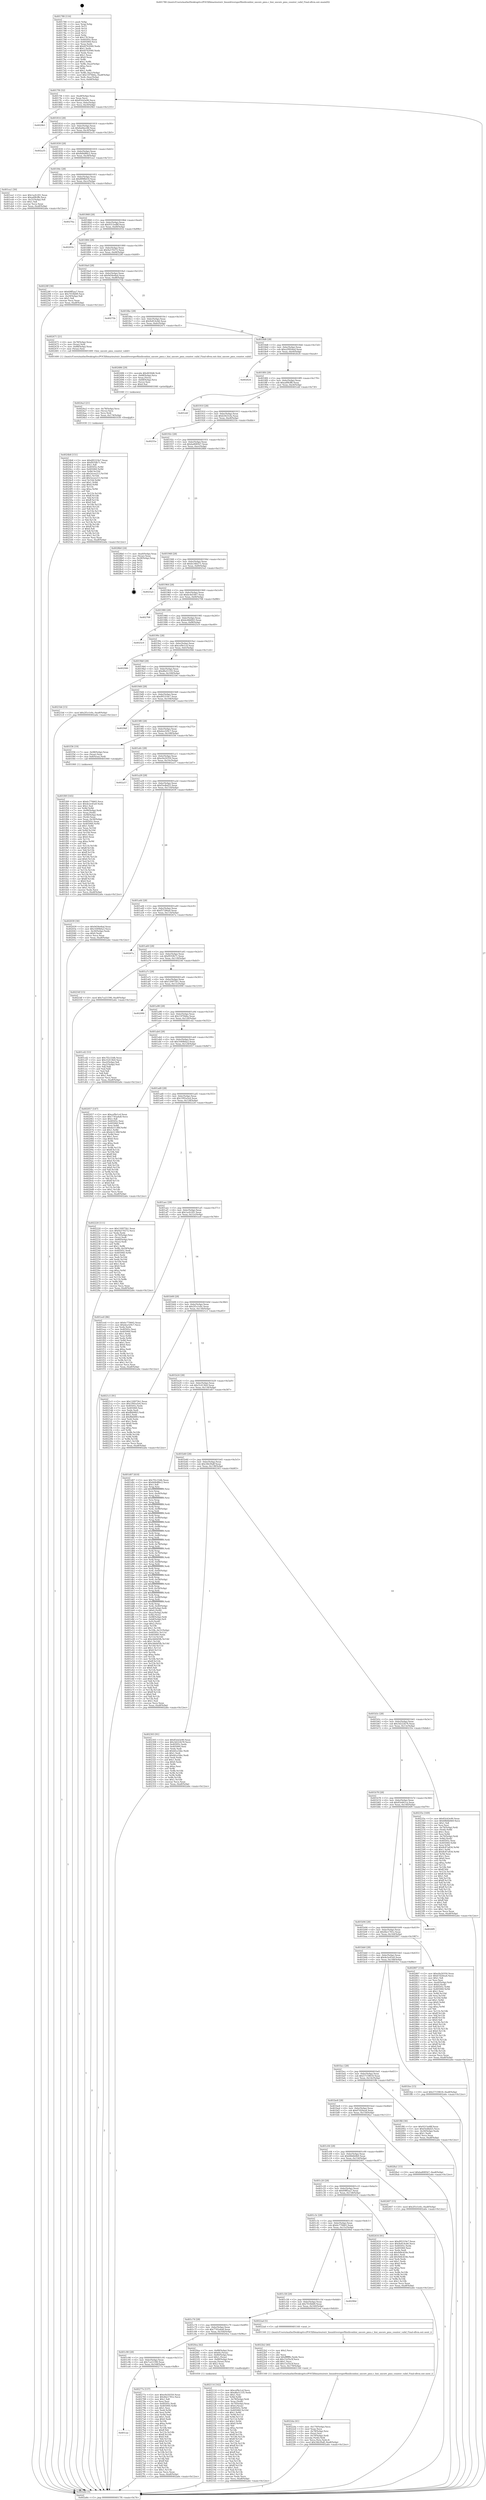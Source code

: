 digraph "0x401780" {
  label = "0x401780 (/mnt/c/Users/mathe/Desktop/tcc/POCII/binaries/extr_linuxdriversperfhisiliconhisi_uncore_pmu.c_hisi_uncore_pmu_counter_valid_Final-ollvm.out::main(0))"
  labelloc = "t"
  node[shape=record]

  Entry [label="",width=0.3,height=0.3,shape=circle,fillcolor=black,style=filled]
  "0x4017f4" [label="{
     0x4017f4 [32]\l
     | [instrs]\l
     &nbsp;&nbsp;0x4017f4 \<+6\>: mov -0xa8(%rbp),%eax\l
     &nbsp;&nbsp;0x4017fa \<+2\>: mov %eax,%ecx\l
     &nbsp;&nbsp;0x4017fc \<+6\>: sub $0x83cb3e90,%ecx\l
     &nbsp;&nbsp;0x401802 \<+6\>: mov %eax,-0xbc(%rbp)\l
     &nbsp;&nbsp;0x401808 \<+6\>: mov %ecx,-0xc0(%rbp)\l
     &nbsp;&nbsp;0x40180e \<+6\>: je 00000000004029b5 \<main+0x1235\>\l
  }"]
  "0x4029b5" [label="{
     0x4029b5\l
  }", style=dashed]
  "0x401814" [label="{
     0x401814 [28]\l
     | [instrs]\l
     &nbsp;&nbsp;0x401814 \<+5\>: jmp 0000000000401819 \<main+0x99\>\l
     &nbsp;&nbsp;0x401819 \<+6\>: mov -0xbc(%rbp),%eax\l
     &nbsp;&nbsp;0x40181f \<+5\>: sub $0x8a6bec68,%eax\l
     &nbsp;&nbsp;0x401824 \<+6\>: mov %eax,-0xc4(%rbp)\l
     &nbsp;&nbsp;0x40182a \<+6\>: je 0000000000402a35 \<main+0x12b5\>\l
  }"]
  Exit [label="",width=0.3,height=0.3,shape=circle,fillcolor=black,style=filled,peripheries=2]
  "0x402a35" [label="{
     0x402a35\l
  }", style=dashed]
  "0x401830" [label="{
     0x401830 [28]\l
     | [instrs]\l
     &nbsp;&nbsp;0x401830 \<+5\>: jmp 0000000000401835 \<main+0xb5\>\l
     &nbsp;&nbsp;0x401835 \<+6\>: mov -0xbc(%rbp),%eax\l
     &nbsp;&nbsp;0x40183b \<+5\>: sub $0x8d4d8bc2,%eax\l
     &nbsp;&nbsp;0x401840 \<+6\>: mov %eax,-0xc8(%rbp)\l
     &nbsp;&nbsp;0x401846 \<+6\>: je 0000000000401ea1 \<main+0x721\>\l
  }"]
  "0x401cac" [label="{
     0x401cac\l
  }", style=dashed]
  "0x401ea1" [label="{
     0x401ea1 [30]\l
     | [instrs]\l
     &nbsp;&nbsp;0x401ea1 \<+5\>: mov $0x1acfc201,%eax\l
     &nbsp;&nbsp;0x401ea6 \<+5\>: mov $0xad9fcffb,%ecx\l
     &nbsp;&nbsp;0x401eab \<+3\>: mov -0x31(%rbp),%dl\l
     &nbsp;&nbsp;0x401eae \<+3\>: test $0x1,%dl\l
     &nbsp;&nbsp;0x401eb1 \<+3\>: cmovne %ecx,%eax\l
     &nbsp;&nbsp;0x401eb4 \<+6\>: mov %eax,-0xa8(%rbp)\l
     &nbsp;&nbsp;0x401eba \<+5\>: jmp 0000000000402a6e \<main+0x12ee\>\l
  }"]
  "0x40184c" [label="{
     0x40184c [28]\l
     | [instrs]\l
     &nbsp;&nbsp;0x40184c \<+5\>: jmp 0000000000401851 \<main+0xd1\>\l
     &nbsp;&nbsp;0x401851 \<+6\>: mov -0xbc(%rbp),%eax\l
     &nbsp;&nbsp;0x401857 \<+5\>: sub $0x8f9f8d18,%eax\l
     &nbsp;&nbsp;0x40185c \<+6\>: mov %eax,-0xcc(%rbp)\l
     &nbsp;&nbsp;0x401862 \<+6\>: je 000000000040276a \<main+0xfea\>\l
  }"]
  "0x40277e" [label="{
     0x40277e [137]\l
     | [instrs]\l
     &nbsp;&nbsp;0x40277e \<+5\>: mov $0xe9a50350,%eax\l
     &nbsp;&nbsp;0x402783 \<+5\>: mov $0x4be1781e,%ecx\l
     &nbsp;&nbsp;0x402788 \<+2\>: mov $0x1,%dl\l
     &nbsp;&nbsp;0x40278a \<+2\>: xor %esi,%esi\l
     &nbsp;&nbsp;0x40278c \<+7\>: mov 0x40505c,%edi\l
     &nbsp;&nbsp;0x402793 \<+8\>: mov 0x405060,%r8d\l
     &nbsp;&nbsp;0x40279b \<+3\>: sub $0x1,%esi\l
     &nbsp;&nbsp;0x40279e \<+3\>: mov %edi,%r9d\l
     &nbsp;&nbsp;0x4027a1 \<+3\>: add %esi,%r9d\l
     &nbsp;&nbsp;0x4027a4 \<+4\>: imul %r9d,%edi\l
     &nbsp;&nbsp;0x4027a8 \<+3\>: and $0x1,%edi\l
     &nbsp;&nbsp;0x4027ab \<+3\>: cmp $0x0,%edi\l
     &nbsp;&nbsp;0x4027ae \<+4\>: sete %r10b\l
     &nbsp;&nbsp;0x4027b2 \<+4\>: cmp $0xa,%r8d\l
     &nbsp;&nbsp;0x4027b6 \<+4\>: setl %r11b\l
     &nbsp;&nbsp;0x4027ba \<+3\>: mov %r10b,%bl\l
     &nbsp;&nbsp;0x4027bd \<+3\>: xor $0xff,%bl\l
     &nbsp;&nbsp;0x4027c0 \<+3\>: mov %r11b,%r14b\l
     &nbsp;&nbsp;0x4027c3 \<+4\>: xor $0xff,%r14b\l
     &nbsp;&nbsp;0x4027c7 \<+3\>: xor $0x0,%dl\l
     &nbsp;&nbsp;0x4027ca \<+3\>: mov %bl,%r15b\l
     &nbsp;&nbsp;0x4027cd \<+4\>: and $0x0,%r15b\l
     &nbsp;&nbsp;0x4027d1 \<+3\>: and %dl,%r10b\l
     &nbsp;&nbsp;0x4027d4 \<+3\>: mov %r14b,%r12b\l
     &nbsp;&nbsp;0x4027d7 \<+4\>: and $0x0,%r12b\l
     &nbsp;&nbsp;0x4027db \<+3\>: and %dl,%r11b\l
     &nbsp;&nbsp;0x4027de \<+3\>: or %r10b,%r15b\l
     &nbsp;&nbsp;0x4027e1 \<+3\>: or %r11b,%r12b\l
     &nbsp;&nbsp;0x4027e4 \<+3\>: xor %r12b,%r15b\l
     &nbsp;&nbsp;0x4027e7 \<+3\>: or %r14b,%bl\l
     &nbsp;&nbsp;0x4027ea \<+3\>: xor $0xff,%bl\l
     &nbsp;&nbsp;0x4027ed \<+3\>: or $0x0,%dl\l
     &nbsp;&nbsp;0x4027f0 \<+2\>: and %dl,%bl\l
     &nbsp;&nbsp;0x4027f2 \<+3\>: or %bl,%r15b\l
     &nbsp;&nbsp;0x4027f5 \<+4\>: test $0x1,%r15b\l
     &nbsp;&nbsp;0x4027f9 \<+3\>: cmovne %ecx,%eax\l
     &nbsp;&nbsp;0x4027fc \<+6\>: mov %eax,-0xa8(%rbp)\l
     &nbsp;&nbsp;0x402802 \<+5\>: jmp 0000000000402a6e \<main+0x12ee\>\l
  }"]
  "0x40276a" [label="{
     0x40276a\l
  }", style=dashed]
  "0x401868" [label="{
     0x401868 [28]\l
     | [instrs]\l
     &nbsp;&nbsp;0x401868 \<+5\>: jmp 000000000040186d \<main+0xed\>\l
     &nbsp;&nbsp;0x40186d \<+6\>: mov -0xbc(%rbp),%eax\l
     &nbsp;&nbsp;0x401873 \<+5\>: sub $0x9315ed8f,%eax\l
     &nbsp;&nbsp;0x401878 \<+6\>: mov %eax,-0xd0(%rbp)\l
     &nbsp;&nbsp;0x40187e \<+6\>: je 000000000040201b \<main+0x89b\>\l
  }"]
  "0x4024b8" [label="{
     0x4024b8 [151]\l
     | [instrs]\l
     &nbsp;&nbsp;0x4024b8 \<+5\>: mov $0xd95319e7,%eax\l
     &nbsp;&nbsp;0x4024bd \<+5\>: mov $0xf935fb71,%esi\l
     &nbsp;&nbsp;0x4024c2 \<+2\>: mov $0x1,%dl\l
     &nbsp;&nbsp;0x4024c4 \<+8\>: mov 0x40505c,%r8d\l
     &nbsp;&nbsp;0x4024cc \<+8\>: mov 0x405060,%r9d\l
     &nbsp;&nbsp;0x4024d4 \<+3\>: mov %r8d,%r10d\l
     &nbsp;&nbsp;0x4024d7 \<+7\>: sub $0x5ecee213,%r10d\l
     &nbsp;&nbsp;0x4024de \<+4\>: sub $0x1,%r10d\l
     &nbsp;&nbsp;0x4024e2 \<+7\>: add $0x5ecee213,%r10d\l
     &nbsp;&nbsp;0x4024e9 \<+4\>: imul %r10d,%r8d\l
     &nbsp;&nbsp;0x4024ed \<+4\>: and $0x1,%r8d\l
     &nbsp;&nbsp;0x4024f1 \<+4\>: cmp $0x0,%r8d\l
     &nbsp;&nbsp;0x4024f5 \<+4\>: sete %r11b\l
     &nbsp;&nbsp;0x4024f9 \<+4\>: cmp $0xa,%r9d\l
     &nbsp;&nbsp;0x4024fd \<+3\>: setl %bl\l
     &nbsp;&nbsp;0x402500 \<+3\>: mov %r11b,%r14b\l
     &nbsp;&nbsp;0x402503 \<+4\>: xor $0xff,%r14b\l
     &nbsp;&nbsp;0x402507 \<+3\>: mov %bl,%r15b\l
     &nbsp;&nbsp;0x40250a \<+4\>: xor $0xff,%r15b\l
     &nbsp;&nbsp;0x40250e \<+3\>: xor $0x0,%dl\l
     &nbsp;&nbsp;0x402511 \<+3\>: mov %r14b,%r12b\l
     &nbsp;&nbsp;0x402514 \<+4\>: and $0x0,%r12b\l
     &nbsp;&nbsp;0x402518 \<+3\>: and %dl,%r11b\l
     &nbsp;&nbsp;0x40251b \<+3\>: mov %r15b,%r13b\l
     &nbsp;&nbsp;0x40251e \<+4\>: and $0x0,%r13b\l
     &nbsp;&nbsp;0x402522 \<+2\>: and %dl,%bl\l
     &nbsp;&nbsp;0x402524 \<+3\>: or %r11b,%r12b\l
     &nbsp;&nbsp;0x402527 \<+3\>: or %bl,%r13b\l
     &nbsp;&nbsp;0x40252a \<+3\>: xor %r13b,%r12b\l
     &nbsp;&nbsp;0x40252d \<+3\>: or %r15b,%r14b\l
     &nbsp;&nbsp;0x402530 \<+4\>: xor $0xff,%r14b\l
     &nbsp;&nbsp;0x402534 \<+3\>: or $0x0,%dl\l
     &nbsp;&nbsp;0x402537 \<+3\>: and %dl,%r14b\l
     &nbsp;&nbsp;0x40253a \<+3\>: or %r14b,%r12b\l
     &nbsp;&nbsp;0x40253d \<+4\>: test $0x1,%r12b\l
     &nbsp;&nbsp;0x402541 \<+3\>: cmovne %esi,%eax\l
     &nbsp;&nbsp;0x402544 \<+6\>: mov %eax,-0xa8(%rbp)\l
     &nbsp;&nbsp;0x40254a \<+5\>: jmp 0000000000402a6e \<main+0x12ee\>\l
  }"]
  "0x40201b" [label="{
     0x40201b\l
  }", style=dashed]
  "0x401884" [label="{
     0x401884 [28]\l
     | [instrs]\l
     &nbsp;&nbsp;0x401884 \<+5\>: jmp 0000000000401889 \<main+0x109\>\l
     &nbsp;&nbsp;0x401889 \<+6\>: mov -0xbc(%rbp),%eax\l
     &nbsp;&nbsp;0x40188f \<+5\>: sub $0x9a570272,%eax\l
     &nbsp;&nbsp;0x401894 \<+6\>: mov %eax,-0xd4(%rbp)\l
     &nbsp;&nbsp;0x40189a \<+6\>: je 000000000040228f \<main+0xb0f\>\l
  }"]
  "0x4024a3" [label="{
     0x4024a3 [21]\l
     | [instrs]\l
     &nbsp;&nbsp;0x4024a3 \<+4\>: mov -0x78(%rbp),%rcx\l
     &nbsp;&nbsp;0x4024a7 \<+3\>: mov (%rcx),%rcx\l
     &nbsp;&nbsp;0x4024aa \<+3\>: mov %rcx,%rdi\l
     &nbsp;&nbsp;0x4024ad \<+6\>: mov %eax,-0x174(%rbp)\l
     &nbsp;&nbsp;0x4024b3 \<+5\>: call 0000000000401030 \<free@plt\>\l
     | [calls]\l
     &nbsp;&nbsp;0x401030 \{1\} (unknown)\l
  }"]
  "0x40228f" [label="{
     0x40228f [30]\l
     | [instrs]\l
     &nbsp;&nbsp;0x40228f \<+5\>: mov $0x69ff5aa7,%eax\l
     &nbsp;&nbsp;0x402294 \<+5\>: mov $0x701fbfd9,%ecx\l
     &nbsp;&nbsp;0x402299 \<+3\>: mov -0x29(%rbp),%dl\l
     &nbsp;&nbsp;0x40229c \<+3\>: test $0x1,%dl\l
     &nbsp;&nbsp;0x40229f \<+3\>: cmovne %ecx,%eax\l
     &nbsp;&nbsp;0x4022a2 \<+6\>: mov %eax,-0xa8(%rbp)\l
     &nbsp;&nbsp;0x4022a8 \<+5\>: jmp 0000000000402a6e \<main+0x12ee\>\l
  }"]
  "0x4018a0" [label="{
     0x4018a0 [28]\l
     | [instrs]\l
     &nbsp;&nbsp;0x4018a0 \<+5\>: jmp 00000000004018a5 \<main+0x125\>\l
     &nbsp;&nbsp;0x4018a5 \<+6\>: mov -0xbc(%rbp),%eax\l
     &nbsp;&nbsp;0x4018ab \<+5\>: sub $0x9d36e8ad,%eax\l
     &nbsp;&nbsp;0x4018b0 \<+6\>: mov %eax,-0xd8(%rbp)\l
     &nbsp;&nbsp;0x4018b6 \<+6\>: je 000000000040275b \<main+0xfdb\>\l
  }"]
  "0x402486" [label="{
     0x402486 [29]\l
     | [instrs]\l
     &nbsp;&nbsp;0x402486 \<+10\>: movabs $0x4030d6,%rdi\l
     &nbsp;&nbsp;0x402490 \<+4\>: mov -0x68(%rbp),%rcx\l
     &nbsp;&nbsp;0x402494 \<+2\>: mov %eax,(%rcx)\l
     &nbsp;&nbsp;0x402496 \<+4\>: mov -0x68(%rbp),%rcx\l
     &nbsp;&nbsp;0x40249a \<+2\>: mov (%rcx),%esi\l
     &nbsp;&nbsp;0x40249c \<+2\>: mov $0x0,%al\l
     &nbsp;&nbsp;0x40249e \<+5\>: call 0000000000401040 \<printf@plt\>\l
     | [calls]\l
     &nbsp;&nbsp;0x401040 \{1\} (unknown)\l
  }"]
  "0x40275b" [label="{
     0x40275b\l
  }", style=dashed]
  "0x4018bc" [label="{
     0x4018bc [28]\l
     | [instrs]\l
     &nbsp;&nbsp;0x4018bc \<+5\>: jmp 00000000004018c1 \<main+0x141\>\l
     &nbsp;&nbsp;0x4018c1 \<+6\>: mov -0xbc(%rbp),%eax\l
     &nbsp;&nbsp;0x4018c7 \<+5\>: sub $0x9e814cb6,%eax\l
     &nbsp;&nbsp;0x4018cc \<+6\>: mov %eax,-0xdc(%rbp)\l
     &nbsp;&nbsp;0x4018d2 \<+6\>: je 0000000000402471 \<main+0xcf1\>\l
  }"]
  "0x4022da" [label="{
     0x4022da [41]\l
     | [instrs]\l
     &nbsp;&nbsp;0x4022da \<+6\>: mov -0x170(%rbp),%ecx\l
     &nbsp;&nbsp;0x4022e0 \<+3\>: imul %eax,%ecx\l
     &nbsp;&nbsp;0x4022e3 \<+4\>: mov -0x78(%rbp),%rsi\l
     &nbsp;&nbsp;0x4022e7 \<+3\>: mov (%rsi),%rsi\l
     &nbsp;&nbsp;0x4022ea \<+4\>: mov -0x70(%rbp),%rdi\l
     &nbsp;&nbsp;0x4022ee \<+3\>: movslq (%rdi),%rdi\l
     &nbsp;&nbsp;0x4022f1 \<+3\>: mov %ecx,(%rsi,%rdi,4)\l
     &nbsp;&nbsp;0x4022f4 \<+10\>: movl $0x34b39aff,-0xa8(%rbp)\l
     &nbsp;&nbsp;0x4022fe \<+5\>: jmp 0000000000402a6e \<main+0x12ee\>\l
  }"]
  "0x402471" [label="{
     0x402471 [21]\l
     | [instrs]\l
     &nbsp;&nbsp;0x402471 \<+4\>: mov -0x78(%rbp),%rax\l
     &nbsp;&nbsp;0x402475 \<+3\>: mov (%rax),%rdi\l
     &nbsp;&nbsp;0x402478 \<+7\>: mov -0x88(%rbp),%rax\l
     &nbsp;&nbsp;0x40247f \<+2\>: mov (%rax),%esi\l
     &nbsp;&nbsp;0x402481 \<+5\>: call 0000000000401400 \<hisi_uncore_pmu_counter_valid\>\l
     | [calls]\l
     &nbsp;&nbsp;0x401400 \{1\} (/mnt/c/Users/mathe/Desktop/tcc/POCII/binaries/extr_linuxdriversperfhisiliconhisi_uncore_pmu.c_hisi_uncore_pmu_counter_valid_Final-ollvm.out::hisi_uncore_pmu_counter_valid)\l
  }"]
  "0x4018d8" [label="{
     0x4018d8 [28]\l
     | [instrs]\l
     &nbsp;&nbsp;0x4018d8 \<+5\>: jmp 00000000004018dd \<main+0x15d\>\l
     &nbsp;&nbsp;0x4018dd \<+6\>: mov -0xbc(%rbp),%eax\l
     &nbsp;&nbsp;0x4018e3 \<+5\>: sub $0xa2992ded,%eax\l
     &nbsp;&nbsp;0x4018e8 \<+6\>: mov %eax,-0xe0(%rbp)\l
     &nbsp;&nbsp;0x4018ee \<+6\>: je 0000000000402624 \<main+0xea4\>\l
  }"]
  "0x4022b2" [label="{
     0x4022b2 [40]\l
     | [instrs]\l
     &nbsp;&nbsp;0x4022b2 \<+5\>: mov $0x2,%ecx\l
     &nbsp;&nbsp;0x4022b7 \<+1\>: cltd\l
     &nbsp;&nbsp;0x4022b8 \<+2\>: idiv %ecx\l
     &nbsp;&nbsp;0x4022ba \<+6\>: imul $0xfffffffe,%edx,%ecx\l
     &nbsp;&nbsp;0x4022c0 \<+6\>: sub $0x15cf3e3f,%ecx\l
     &nbsp;&nbsp;0x4022c6 \<+3\>: add $0x1,%ecx\l
     &nbsp;&nbsp;0x4022c9 \<+6\>: add $0x15cf3e3f,%ecx\l
     &nbsp;&nbsp;0x4022cf \<+6\>: mov %ecx,-0x170(%rbp)\l
     &nbsp;&nbsp;0x4022d5 \<+5\>: call 0000000000401160 \<next_i\>\l
     | [calls]\l
     &nbsp;&nbsp;0x401160 \{1\} (/mnt/c/Users/mathe/Desktop/tcc/POCII/binaries/extr_linuxdriversperfhisiliconhisi_uncore_pmu.c_hisi_uncore_pmu_counter_valid_Final-ollvm.out::next_i)\l
  }"]
  "0x402624" [label="{
     0x402624\l
  }", style=dashed]
  "0x4018f4" [label="{
     0x4018f4 [28]\l
     | [instrs]\l
     &nbsp;&nbsp;0x4018f4 \<+5\>: jmp 00000000004018f9 \<main+0x179\>\l
     &nbsp;&nbsp;0x4018f9 \<+6\>: mov -0xbc(%rbp),%eax\l
     &nbsp;&nbsp;0x4018ff \<+5\>: sub $0xad9fcffb,%eax\l
     &nbsp;&nbsp;0x401904 \<+6\>: mov %eax,-0xe4(%rbp)\l
     &nbsp;&nbsp;0x40190a \<+6\>: je 0000000000401ebf \<main+0x73f\>\l
  }"]
  "0x402114" [label="{
     0x402114 [162]\l
     | [instrs]\l
     &nbsp;&nbsp;0x402114 \<+5\>: mov $0xcef9e1cd,%ecx\l
     &nbsp;&nbsp;0x402119 \<+5\>: mov $0xd8a51335,%edx\l
     &nbsp;&nbsp;0x40211e \<+3\>: mov $0x1,%sil\l
     &nbsp;&nbsp;0x402121 \<+3\>: xor %r8d,%r8d\l
     &nbsp;&nbsp;0x402124 \<+4\>: mov -0x78(%rbp),%rdi\l
     &nbsp;&nbsp;0x402128 \<+3\>: mov %rax,(%rdi)\l
     &nbsp;&nbsp;0x40212b \<+4\>: mov -0x70(%rbp),%rax\l
     &nbsp;&nbsp;0x40212f \<+6\>: movl $0x0,(%rax)\l
     &nbsp;&nbsp;0x402135 \<+8\>: mov 0x40505c,%r9d\l
     &nbsp;&nbsp;0x40213d \<+8\>: mov 0x405060,%r10d\l
     &nbsp;&nbsp;0x402145 \<+4\>: sub $0x1,%r8d\l
     &nbsp;&nbsp;0x402149 \<+3\>: mov %r9d,%r11d\l
     &nbsp;&nbsp;0x40214c \<+3\>: add %r8d,%r11d\l
     &nbsp;&nbsp;0x40214f \<+4\>: imul %r11d,%r9d\l
     &nbsp;&nbsp;0x402153 \<+4\>: and $0x1,%r9d\l
     &nbsp;&nbsp;0x402157 \<+4\>: cmp $0x0,%r9d\l
     &nbsp;&nbsp;0x40215b \<+3\>: sete %bl\l
     &nbsp;&nbsp;0x40215e \<+4\>: cmp $0xa,%r10d\l
     &nbsp;&nbsp;0x402162 \<+4\>: setl %r14b\l
     &nbsp;&nbsp;0x402166 \<+3\>: mov %bl,%r15b\l
     &nbsp;&nbsp;0x402169 \<+4\>: xor $0xff,%r15b\l
     &nbsp;&nbsp;0x40216d \<+3\>: mov %r14b,%r12b\l
     &nbsp;&nbsp;0x402170 \<+4\>: xor $0xff,%r12b\l
     &nbsp;&nbsp;0x402174 \<+4\>: xor $0x1,%sil\l
     &nbsp;&nbsp;0x402178 \<+3\>: mov %r15b,%r13b\l
     &nbsp;&nbsp;0x40217b \<+4\>: and $0xff,%r13b\l
     &nbsp;&nbsp;0x40217f \<+3\>: and %sil,%bl\l
     &nbsp;&nbsp;0x402182 \<+3\>: mov %r12b,%al\l
     &nbsp;&nbsp;0x402185 \<+2\>: and $0xff,%al\l
     &nbsp;&nbsp;0x402187 \<+3\>: and %sil,%r14b\l
     &nbsp;&nbsp;0x40218a \<+3\>: or %bl,%r13b\l
     &nbsp;&nbsp;0x40218d \<+3\>: or %r14b,%al\l
     &nbsp;&nbsp;0x402190 \<+3\>: xor %al,%r13b\l
     &nbsp;&nbsp;0x402193 \<+3\>: or %r12b,%r15b\l
     &nbsp;&nbsp;0x402196 \<+4\>: xor $0xff,%r15b\l
     &nbsp;&nbsp;0x40219a \<+4\>: or $0x1,%sil\l
     &nbsp;&nbsp;0x40219e \<+3\>: and %sil,%r15b\l
     &nbsp;&nbsp;0x4021a1 \<+3\>: or %r15b,%r13b\l
     &nbsp;&nbsp;0x4021a4 \<+4\>: test $0x1,%r13b\l
     &nbsp;&nbsp;0x4021a8 \<+3\>: cmovne %edx,%ecx\l
     &nbsp;&nbsp;0x4021ab \<+6\>: mov %ecx,-0xa8(%rbp)\l
     &nbsp;&nbsp;0x4021b1 \<+5\>: jmp 0000000000402a6e \<main+0x12ee\>\l
  }"]
  "0x401ebf" [label="{
     0x401ebf\l
  }", style=dashed]
  "0x401910" [label="{
     0x401910 [28]\l
     | [instrs]\l
     &nbsp;&nbsp;0x401910 \<+5\>: jmp 0000000000401915 \<main+0x195\>\l
     &nbsp;&nbsp;0x401915 \<+6\>: mov -0xbc(%rbp),%eax\l
     &nbsp;&nbsp;0x40191b \<+5\>: sub $0xb3625cfa,%eax\l
     &nbsp;&nbsp;0x401920 \<+6\>: mov %eax,-0xe8(%rbp)\l
     &nbsp;&nbsp;0x401926 \<+6\>: je 000000000040255e \<main+0xdde\>\l
  }"]
  "0x401c90" [label="{
     0x401c90 [28]\l
     | [instrs]\l
     &nbsp;&nbsp;0x401c90 \<+5\>: jmp 0000000000401c95 \<main+0x515\>\l
     &nbsp;&nbsp;0x401c95 \<+6\>: mov -0xbc(%rbp),%eax\l
     &nbsp;&nbsp;0x401c9b \<+5\>: sub $0x7ca51590,%eax\l
     &nbsp;&nbsp;0x401ca0 \<+6\>: mov %eax,-0x168(%rbp)\l
     &nbsp;&nbsp;0x401ca6 \<+6\>: je 000000000040277e \<main+0xffe\>\l
  }"]
  "0x40255e" [label="{
     0x40255e\l
  }", style=dashed]
  "0x40192c" [label="{
     0x40192c [28]\l
     | [instrs]\l
     &nbsp;&nbsp;0x40192c \<+5\>: jmp 0000000000401931 \<main+0x1b1\>\l
     &nbsp;&nbsp;0x401931 \<+6\>: mov -0xbc(%rbp),%eax\l
     &nbsp;&nbsp;0x401937 \<+5\>: sub $0xba8085b7,%eax\l
     &nbsp;&nbsp;0x40193c \<+6\>: mov %eax,-0xec(%rbp)\l
     &nbsp;&nbsp;0x401942 \<+6\>: je 00000000004028b0 \<main+0x1130\>\l
  }"]
  "0x4020ea" [label="{
     0x4020ea [42]\l
     | [instrs]\l
     &nbsp;&nbsp;0x4020ea \<+7\>: mov -0x88(%rbp),%rax\l
     &nbsp;&nbsp;0x4020f1 \<+6\>: movl $0x64,(%rax)\l
     &nbsp;&nbsp;0x4020f7 \<+4\>: mov -0x80(%rbp),%rax\l
     &nbsp;&nbsp;0x4020fb \<+6\>: movl $0x1,(%rax)\l
     &nbsp;&nbsp;0x402101 \<+4\>: mov -0x80(%rbp),%rax\l
     &nbsp;&nbsp;0x402105 \<+3\>: movslq (%rax),%rax\l
     &nbsp;&nbsp;0x402108 \<+4\>: shl $0x2,%rax\l
     &nbsp;&nbsp;0x40210c \<+3\>: mov %rax,%rdi\l
     &nbsp;&nbsp;0x40210f \<+5\>: call 0000000000401050 \<malloc@plt\>\l
     | [calls]\l
     &nbsp;&nbsp;0x401050 \{1\} (unknown)\l
  }"]
  "0x4028b0" [label="{
     0x4028b0 [24]\l
     | [instrs]\l
     &nbsp;&nbsp;0x4028b0 \<+7\>: mov -0xa0(%rbp),%rax\l
     &nbsp;&nbsp;0x4028b7 \<+2\>: mov (%rax),%eax\l
     &nbsp;&nbsp;0x4028b9 \<+4\>: lea -0x28(%rbp),%rsp\l
     &nbsp;&nbsp;0x4028bd \<+1\>: pop %rbx\l
     &nbsp;&nbsp;0x4028be \<+2\>: pop %r12\l
     &nbsp;&nbsp;0x4028c0 \<+2\>: pop %r13\l
     &nbsp;&nbsp;0x4028c2 \<+2\>: pop %r14\l
     &nbsp;&nbsp;0x4028c4 \<+2\>: pop %r15\l
     &nbsp;&nbsp;0x4028c6 \<+1\>: pop %rbp\l
     &nbsp;&nbsp;0x4028c7 \<+1\>: ret\l
  }"]
  "0x401948" [label="{
     0x401948 [28]\l
     | [instrs]\l
     &nbsp;&nbsp;0x401948 \<+5\>: jmp 000000000040194d \<main+0x1cd\>\l
     &nbsp;&nbsp;0x40194d \<+6\>: mov -0xbc(%rbp),%eax\l
     &nbsp;&nbsp;0x401953 \<+5\>: sub $0xbc34b571,%eax\l
     &nbsp;&nbsp;0x401958 \<+6\>: mov %eax,-0xf0(%rbp)\l
     &nbsp;&nbsp;0x40195e \<+6\>: je 00000000004025a5 \<main+0xe25\>\l
  }"]
  "0x401c74" [label="{
     0x401c74 [28]\l
     | [instrs]\l
     &nbsp;&nbsp;0x401c74 \<+5\>: jmp 0000000000401c79 \<main+0x4f9\>\l
     &nbsp;&nbsp;0x401c79 \<+6\>: mov -0xbc(%rbp),%eax\l
     &nbsp;&nbsp;0x401c7f \<+5\>: sub $0x7745a4a8,%eax\l
     &nbsp;&nbsp;0x401c84 \<+6\>: mov %eax,-0x164(%rbp)\l
     &nbsp;&nbsp;0x401c8a \<+6\>: je 00000000004020ea \<main+0x96a\>\l
  }"]
  "0x4025a5" [label="{
     0x4025a5\l
  }", style=dashed]
  "0x401964" [label="{
     0x401964 [28]\l
     | [instrs]\l
     &nbsp;&nbsp;0x401964 \<+5\>: jmp 0000000000401969 \<main+0x1e9\>\l
     &nbsp;&nbsp;0x401969 \<+6\>: mov -0xbc(%rbp),%eax\l
     &nbsp;&nbsp;0x40196f \<+5\>: sub $0xbc4d1847,%eax\l
     &nbsp;&nbsp;0x401974 \<+6\>: mov %eax,-0xf4(%rbp)\l
     &nbsp;&nbsp;0x40197a \<+6\>: je 0000000000402708 \<main+0xf88\>\l
  }"]
  "0x4022ad" [label="{
     0x4022ad [5]\l
     | [instrs]\l
     &nbsp;&nbsp;0x4022ad \<+5\>: call 0000000000401160 \<next_i\>\l
     | [calls]\l
     &nbsp;&nbsp;0x401160 \{1\} (/mnt/c/Users/mathe/Desktop/tcc/POCII/binaries/extr_linuxdriversperfhisiliconhisi_uncore_pmu.c_hisi_uncore_pmu_counter_valid_Final-ollvm.out::next_i)\l
  }"]
  "0x402708" [label="{
     0x402708\l
  }", style=dashed]
  "0x401980" [label="{
     0x401980 [28]\l
     | [instrs]\l
     &nbsp;&nbsp;0x401980 \<+5\>: jmp 0000000000401985 \<main+0x205\>\l
     &nbsp;&nbsp;0x401985 \<+6\>: mov -0xbc(%rbp),%eax\l
     &nbsp;&nbsp;0x40198b \<+5\>: sub $0xbc68d043,%eax\l
     &nbsp;&nbsp;0x401990 \<+6\>: mov %eax,-0xf8(%rbp)\l
     &nbsp;&nbsp;0x401996 \<+6\>: je 00000000004025c9 \<main+0xe49\>\l
  }"]
  "0x401c58" [label="{
     0x401c58 [28]\l
     | [instrs]\l
     &nbsp;&nbsp;0x401c58 \<+5\>: jmp 0000000000401c5d \<main+0x4dd\>\l
     &nbsp;&nbsp;0x401c5d \<+6\>: mov -0xbc(%rbp),%eax\l
     &nbsp;&nbsp;0x401c63 \<+5\>: sub $0x701fbfd9,%eax\l
     &nbsp;&nbsp;0x401c68 \<+6\>: mov %eax,-0x160(%rbp)\l
     &nbsp;&nbsp;0x401c6e \<+6\>: je 00000000004022ad \<main+0xb2d\>\l
  }"]
  "0x4025c9" [label="{
     0x4025c9\l
  }", style=dashed]
  "0x40199c" [label="{
     0x40199c [28]\l
     | [instrs]\l
     &nbsp;&nbsp;0x40199c \<+5\>: jmp 00000000004019a1 \<main+0x221\>\l
     &nbsp;&nbsp;0x4019a1 \<+6\>: mov -0xbc(%rbp),%eax\l
     &nbsp;&nbsp;0x4019a7 \<+5\>: sub $0xcef9e1cd,%eax\l
     &nbsp;&nbsp;0x4019ac \<+6\>: mov %eax,-0xfc(%rbp)\l
     &nbsp;&nbsp;0x4019b2 \<+6\>: je 0000000000402946 \<main+0x11c6\>\l
  }"]
  "0x40290d" [label="{
     0x40290d\l
  }", style=dashed]
  "0x402946" [label="{
     0x402946\l
  }", style=dashed]
  "0x4019b8" [label="{
     0x4019b8 [28]\l
     | [instrs]\l
     &nbsp;&nbsp;0x4019b8 \<+5\>: jmp 00000000004019bd \<main+0x23d\>\l
     &nbsp;&nbsp;0x4019bd \<+6\>: mov -0xbc(%rbp),%eax\l
     &nbsp;&nbsp;0x4019c3 \<+5\>: sub $0xd8a51335,%eax\l
     &nbsp;&nbsp;0x4019c8 \<+6\>: mov %eax,-0x100(%rbp)\l
     &nbsp;&nbsp;0x4019ce \<+6\>: je 00000000004021b6 \<main+0xa36\>\l
  }"]
  "0x401c3c" [label="{
     0x401c3c [28]\l
     | [instrs]\l
     &nbsp;&nbsp;0x401c3c \<+5\>: jmp 0000000000401c41 \<main+0x4c1\>\l
     &nbsp;&nbsp;0x401c41 \<+6\>: mov -0xbc(%rbp),%eax\l
     &nbsp;&nbsp;0x401c47 \<+5\>: sub $0x6c770665,%eax\l
     &nbsp;&nbsp;0x401c4c \<+6\>: mov %eax,-0x15c(%rbp)\l
     &nbsp;&nbsp;0x401c52 \<+6\>: je 000000000040290d \<main+0x118d\>\l
  }"]
  "0x4021b6" [label="{
     0x4021b6 [15]\l
     | [instrs]\l
     &nbsp;&nbsp;0x4021b6 \<+10\>: movl $0x2f1e1e0c,-0xa8(%rbp)\l
     &nbsp;&nbsp;0x4021c0 \<+5\>: jmp 0000000000402a6e \<main+0x12ee\>\l
  }"]
  "0x4019d4" [label="{
     0x4019d4 [28]\l
     | [instrs]\l
     &nbsp;&nbsp;0x4019d4 \<+5\>: jmp 00000000004019d9 \<main+0x259\>\l
     &nbsp;&nbsp;0x4019d9 \<+6\>: mov -0xbc(%rbp),%eax\l
     &nbsp;&nbsp;0x4019df \<+5\>: sub $0xd95319e7,%eax\l
     &nbsp;&nbsp;0x4019e4 \<+6\>: mov %eax,-0x104(%rbp)\l
     &nbsp;&nbsp;0x4019ea \<+6\>: je 00000000004029df \<main+0x125f\>\l
  }"]
  "0x402416" [label="{
     0x402416 [91]\l
     | [instrs]\l
     &nbsp;&nbsp;0x402416 \<+5\>: mov $0xd95319e7,%eax\l
     &nbsp;&nbsp;0x40241b \<+5\>: mov $0x9e814cb6,%ecx\l
     &nbsp;&nbsp;0x402420 \<+7\>: mov 0x40505c,%edx\l
     &nbsp;&nbsp;0x402427 \<+7\>: mov 0x405060,%esi\l
     &nbsp;&nbsp;0x40242e \<+2\>: mov %edx,%edi\l
     &nbsp;&nbsp;0x402430 \<+6\>: sub $0x9d4cb54e,%edi\l
     &nbsp;&nbsp;0x402436 \<+3\>: sub $0x1,%edi\l
     &nbsp;&nbsp;0x402439 \<+6\>: add $0x9d4cb54e,%edi\l
     &nbsp;&nbsp;0x40243f \<+3\>: imul %edi,%edx\l
     &nbsp;&nbsp;0x402442 \<+3\>: and $0x1,%edx\l
     &nbsp;&nbsp;0x402445 \<+3\>: cmp $0x0,%edx\l
     &nbsp;&nbsp;0x402448 \<+4\>: sete %r8b\l
     &nbsp;&nbsp;0x40244c \<+3\>: cmp $0xa,%esi\l
     &nbsp;&nbsp;0x40244f \<+4\>: setl %r9b\l
     &nbsp;&nbsp;0x402453 \<+3\>: mov %r8b,%r10b\l
     &nbsp;&nbsp;0x402456 \<+3\>: and %r9b,%r10b\l
     &nbsp;&nbsp;0x402459 \<+3\>: xor %r9b,%r8b\l
     &nbsp;&nbsp;0x40245c \<+3\>: or %r8b,%r10b\l
     &nbsp;&nbsp;0x40245f \<+4\>: test $0x1,%r10b\l
     &nbsp;&nbsp;0x402463 \<+3\>: cmovne %ecx,%eax\l
     &nbsp;&nbsp;0x402466 \<+6\>: mov %eax,-0xa8(%rbp)\l
     &nbsp;&nbsp;0x40246c \<+5\>: jmp 0000000000402a6e \<main+0x12ee\>\l
  }"]
  "0x4029df" [label="{
     0x4029df\l
  }", style=dashed]
  "0x4019f0" [label="{
     0x4019f0 [28]\l
     | [instrs]\l
     &nbsp;&nbsp;0x4019f0 \<+5\>: jmp 00000000004019f5 \<main+0x275\>\l
     &nbsp;&nbsp;0x4019f5 \<+6\>: mov -0xbc(%rbp),%eax\l
     &nbsp;&nbsp;0x4019fb \<+5\>: sub $0xdea329c7,%eax\l
     &nbsp;&nbsp;0x401a00 \<+6\>: mov %eax,-0x108(%rbp)\l
     &nbsp;&nbsp;0x401a06 \<+6\>: je 0000000000401f36 \<main+0x7b6\>\l
  }"]
  "0x401c20" [label="{
     0x401c20 [28]\l
     | [instrs]\l
     &nbsp;&nbsp;0x401c20 \<+5\>: jmp 0000000000401c25 \<main+0x4a5\>\l
     &nbsp;&nbsp;0x401c25 \<+6\>: mov -0xbc(%rbp),%eax\l
     &nbsp;&nbsp;0x401c2b \<+5\>: sub $0x69ff5aa7,%eax\l
     &nbsp;&nbsp;0x401c30 \<+6\>: mov %eax,-0x158(%rbp)\l
     &nbsp;&nbsp;0x401c36 \<+6\>: je 0000000000402416 \<main+0xc96\>\l
  }"]
  "0x401f36" [label="{
     0x401f36 [19]\l
     | [instrs]\l
     &nbsp;&nbsp;0x401f36 \<+7\>: mov -0x98(%rbp),%rax\l
     &nbsp;&nbsp;0x401f3d \<+3\>: mov (%rax),%rax\l
     &nbsp;&nbsp;0x401f40 \<+4\>: mov 0x8(%rax),%rdi\l
     &nbsp;&nbsp;0x401f44 \<+5\>: call 0000000000401060 \<atoi@plt\>\l
     | [calls]\l
     &nbsp;&nbsp;0x401060 \{1\} (unknown)\l
  }"]
  "0x401a0c" [label="{
     0x401a0c [28]\l
     | [instrs]\l
     &nbsp;&nbsp;0x401a0c \<+5\>: jmp 0000000000401a11 \<main+0x291\>\l
     &nbsp;&nbsp;0x401a11 \<+6\>: mov -0xbc(%rbp),%eax\l
     &nbsp;&nbsp;0x401a17 \<+5\>: sub $0xe9a50350,%eax\l
     &nbsp;&nbsp;0x401a1c \<+6\>: mov %eax,-0x10c(%rbp)\l
     &nbsp;&nbsp;0x401a22 \<+6\>: je 0000000000402a57 \<main+0x12d7\>\l
  }"]
  "0x402407" [label="{
     0x402407 [15]\l
     | [instrs]\l
     &nbsp;&nbsp;0x402407 \<+10\>: movl $0x2f1e1e0c,-0xa8(%rbp)\l
     &nbsp;&nbsp;0x402411 \<+5\>: jmp 0000000000402a6e \<main+0x12ee\>\l
  }"]
  "0x402a57" [label="{
     0x402a57\l
  }", style=dashed]
  "0x401a28" [label="{
     0x401a28 [28]\l
     | [instrs]\l
     &nbsp;&nbsp;0x401a28 \<+5\>: jmp 0000000000401a2d \<main+0x2ad\>\l
     &nbsp;&nbsp;0x401a2d \<+6\>: mov -0xbc(%rbp),%eax\l
     &nbsp;&nbsp;0x401a33 \<+5\>: sub $0xf3edbd25,%eax\l
     &nbsp;&nbsp;0x401a38 \<+6\>: mov %eax,-0x110(%rbp)\l
     &nbsp;&nbsp;0x401a3e \<+6\>: je 0000000000402039 \<main+0x8b9\>\l
  }"]
  "0x401c04" [label="{
     0x401c04 [28]\l
     | [instrs]\l
     &nbsp;&nbsp;0x401c04 \<+5\>: jmp 0000000000401c09 \<main+0x489\>\l
     &nbsp;&nbsp;0x401c09 \<+6\>: mov -0xbc(%rbp),%eax\l
     &nbsp;&nbsp;0x401c0f \<+5\>: sub $0x68b6b0b9,%eax\l
     &nbsp;&nbsp;0x401c14 \<+6\>: mov %eax,-0x154(%rbp)\l
     &nbsp;&nbsp;0x401c1a \<+6\>: je 0000000000402407 \<main+0xc87\>\l
  }"]
  "0x402039" [label="{
     0x402039 [30]\l
     | [instrs]\l
     &nbsp;&nbsp;0x402039 \<+5\>: mov $0x9d36e8ad,%eax\l
     &nbsp;&nbsp;0x40203e \<+5\>: mov $0x1649b0a3,%ecx\l
     &nbsp;&nbsp;0x402043 \<+3\>: mov -0x30(%rbp),%edx\l
     &nbsp;&nbsp;0x402046 \<+3\>: cmp $0x0,%edx\l
     &nbsp;&nbsp;0x402049 \<+3\>: cmove %ecx,%eax\l
     &nbsp;&nbsp;0x40204c \<+6\>: mov %eax,-0xa8(%rbp)\l
     &nbsp;&nbsp;0x402052 \<+5\>: jmp 0000000000402a6e \<main+0x12ee\>\l
  }"]
  "0x401a44" [label="{
     0x401a44 [28]\l
     | [instrs]\l
     &nbsp;&nbsp;0x401a44 \<+5\>: jmp 0000000000401a49 \<main+0x2c9\>\l
     &nbsp;&nbsp;0x401a49 \<+6\>: mov -0xbc(%rbp),%eax\l
     &nbsp;&nbsp;0x401a4f \<+5\>: sub $0xf57286a0,%eax\l
     &nbsp;&nbsp;0x401a54 \<+6\>: mov %eax,-0x114(%rbp)\l
     &nbsp;&nbsp;0x401a5a \<+6\>: je 000000000040267a \<main+0xefa\>\l
  }"]
  "0x4028a1" [label="{
     0x4028a1 [15]\l
     | [instrs]\l
     &nbsp;&nbsp;0x4028a1 \<+10\>: movl $0xba8085b7,-0xa8(%rbp)\l
     &nbsp;&nbsp;0x4028ab \<+5\>: jmp 0000000000402a6e \<main+0x12ee\>\l
  }"]
  "0x40267a" [label="{
     0x40267a\l
  }", style=dashed]
  "0x401a60" [label="{
     0x401a60 [28]\l
     | [instrs]\l
     &nbsp;&nbsp;0x401a60 \<+5\>: jmp 0000000000401a65 \<main+0x2e5\>\l
     &nbsp;&nbsp;0x401a65 \<+6\>: mov -0xbc(%rbp),%eax\l
     &nbsp;&nbsp;0x401a6b \<+5\>: sub $0xf935fb71,%eax\l
     &nbsp;&nbsp;0x401a70 \<+6\>: mov %eax,-0x118(%rbp)\l
     &nbsp;&nbsp;0x401a76 \<+6\>: je 000000000040254f \<main+0xdcf\>\l
  }"]
  "0x401be8" [label="{
     0x401be8 [28]\l
     | [instrs]\l
     &nbsp;&nbsp;0x401be8 \<+5\>: jmp 0000000000401bed \<main+0x46d\>\l
     &nbsp;&nbsp;0x401bed \<+6\>: mov -0xbc(%rbp),%eax\l
     &nbsp;&nbsp;0x401bf3 \<+5\>: sub $0x67d20ea4,%eax\l
     &nbsp;&nbsp;0x401bf8 \<+6\>: mov %eax,-0x150(%rbp)\l
     &nbsp;&nbsp;0x401bfe \<+6\>: je 00000000004028a1 \<main+0x1121\>\l
  }"]
  "0x40254f" [label="{
     0x40254f [15]\l
     | [instrs]\l
     &nbsp;&nbsp;0x40254f \<+10\>: movl $0x7ca51590,-0xa8(%rbp)\l
     &nbsp;&nbsp;0x402559 \<+5\>: jmp 0000000000402a6e \<main+0x12ee\>\l
  }"]
  "0x401a7c" [label="{
     0x401a7c [28]\l
     | [instrs]\l
     &nbsp;&nbsp;0x401a7c \<+5\>: jmp 0000000000401a81 \<main+0x301\>\l
     &nbsp;&nbsp;0x401a81 \<+6\>: mov -0xbc(%rbp),%eax\l
     &nbsp;&nbsp;0x401a87 \<+5\>: sub $0x120975b1,%eax\l
     &nbsp;&nbsp;0x401a8c \<+6\>: mov %eax,-0x11c(%rbp)\l
     &nbsp;&nbsp;0x401a92 \<+6\>: je 0000000000402990 \<main+0x1210\>\l
  }"]
  "0x401ffd" [label="{
     0x401ffd [30]\l
     | [instrs]\l
     &nbsp;&nbsp;0x401ffd \<+5\>: mov $0x9315ed8f,%eax\l
     &nbsp;&nbsp;0x402002 \<+5\>: mov $0xf3edbd25,%ecx\l
     &nbsp;&nbsp;0x402007 \<+3\>: mov -0x30(%rbp),%edx\l
     &nbsp;&nbsp;0x40200a \<+3\>: cmp $0x1,%edx\l
     &nbsp;&nbsp;0x40200d \<+3\>: cmovl %ecx,%eax\l
     &nbsp;&nbsp;0x402010 \<+6\>: mov %eax,-0xa8(%rbp)\l
     &nbsp;&nbsp;0x402016 \<+5\>: jmp 0000000000402a6e \<main+0x12ee\>\l
  }"]
  "0x402990" [label="{
     0x402990\l
  }", style=dashed]
  "0x401a98" [label="{
     0x401a98 [28]\l
     | [instrs]\l
     &nbsp;&nbsp;0x401a98 \<+5\>: jmp 0000000000401a9d \<main+0x31d\>\l
     &nbsp;&nbsp;0x401a9d \<+6\>: mov -0xbc(%rbp),%eax\l
     &nbsp;&nbsp;0x401aa3 \<+5\>: sub $0x15f76b6a,%eax\l
     &nbsp;&nbsp;0x401aa8 \<+6\>: mov %eax,-0x120(%rbp)\l
     &nbsp;&nbsp;0x401aae \<+6\>: je 0000000000401cd2 \<main+0x552\>\l
  }"]
  "0x401bcc" [label="{
     0x401bcc [28]\l
     | [instrs]\l
     &nbsp;&nbsp;0x401bcc \<+5\>: jmp 0000000000401bd1 \<main+0x451\>\l
     &nbsp;&nbsp;0x401bd1 \<+6\>: mov -0xbc(%rbp),%eax\l
     &nbsp;&nbsp;0x401bd7 \<+5\>: sub $0x57159618,%eax\l
     &nbsp;&nbsp;0x401bdc \<+6\>: mov %eax,-0x14c(%rbp)\l
     &nbsp;&nbsp;0x401be2 \<+6\>: je 0000000000401ffd \<main+0x87d\>\l
  }"]
  "0x401cd2" [label="{
     0x401cd2 [53]\l
     | [instrs]\l
     &nbsp;&nbsp;0x401cd2 \<+5\>: mov $0x7f2c33db,%eax\l
     &nbsp;&nbsp;0x401cd7 \<+5\>: mov $0x31d13fe0,%ecx\l
     &nbsp;&nbsp;0x401cdc \<+6\>: mov -0xa2(%rbp),%dl\l
     &nbsp;&nbsp;0x401ce2 \<+7\>: mov -0xa1(%rbp),%sil\l
     &nbsp;&nbsp;0x401ce9 \<+3\>: mov %dl,%dil\l
     &nbsp;&nbsp;0x401cec \<+3\>: and %sil,%dil\l
     &nbsp;&nbsp;0x401cef \<+3\>: xor %sil,%dl\l
     &nbsp;&nbsp;0x401cf2 \<+3\>: or %dl,%dil\l
     &nbsp;&nbsp;0x401cf5 \<+4\>: test $0x1,%dil\l
     &nbsp;&nbsp;0x401cf9 \<+3\>: cmovne %ecx,%eax\l
     &nbsp;&nbsp;0x401cfc \<+6\>: mov %eax,-0xa8(%rbp)\l
     &nbsp;&nbsp;0x401d02 \<+5\>: jmp 0000000000402a6e \<main+0x12ee\>\l
  }"]
  "0x401ab4" [label="{
     0x401ab4 [28]\l
     | [instrs]\l
     &nbsp;&nbsp;0x401ab4 \<+5\>: jmp 0000000000401ab9 \<main+0x339\>\l
     &nbsp;&nbsp;0x401ab9 \<+6\>: mov -0xbc(%rbp),%eax\l
     &nbsp;&nbsp;0x401abf \<+5\>: sub $0x1649b0a3,%eax\l
     &nbsp;&nbsp;0x401ac4 \<+6\>: mov %eax,-0x124(%rbp)\l
     &nbsp;&nbsp;0x401aca \<+6\>: je 0000000000402057 \<main+0x8d7\>\l
  }"]
  "0x402a6e" [label="{
     0x402a6e [5]\l
     | [instrs]\l
     &nbsp;&nbsp;0x402a6e \<+5\>: jmp 00000000004017f4 \<main+0x74\>\l
  }"]
  "0x401780" [label="{
     0x401780 [116]\l
     | [instrs]\l
     &nbsp;&nbsp;0x401780 \<+1\>: push %rbp\l
     &nbsp;&nbsp;0x401781 \<+3\>: mov %rsp,%rbp\l
     &nbsp;&nbsp;0x401784 \<+2\>: push %r15\l
     &nbsp;&nbsp;0x401786 \<+2\>: push %r14\l
     &nbsp;&nbsp;0x401788 \<+2\>: push %r13\l
     &nbsp;&nbsp;0x40178a \<+2\>: push %r12\l
     &nbsp;&nbsp;0x40178c \<+1\>: push %rbx\l
     &nbsp;&nbsp;0x40178d \<+7\>: sub $0x178,%rsp\l
     &nbsp;&nbsp;0x401794 \<+7\>: mov 0x40505c,%eax\l
     &nbsp;&nbsp;0x40179b \<+7\>: mov 0x405060,%ecx\l
     &nbsp;&nbsp;0x4017a2 \<+2\>: mov %eax,%edx\l
     &nbsp;&nbsp;0x4017a4 \<+6\>: add $0xfd762040,%edx\l
     &nbsp;&nbsp;0x4017aa \<+3\>: sub $0x1,%edx\l
     &nbsp;&nbsp;0x4017ad \<+6\>: sub $0xfd762040,%edx\l
     &nbsp;&nbsp;0x4017b3 \<+3\>: imul %edx,%eax\l
     &nbsp;&nbsp;0x4017b6 \<+3\>: and $0x1,%eax\l
     &nbsp;&nbsp;0x4017b9 \<+3\>: cmp $0x0,%eax\l
     &nbsp;&nbsp;0x4017bc \<+4\>: sete %r8b\l
     &nbsp;&nbsp;0x4017c0 \<+4\>: and $0x1,%r8b\l
     &nbsp;&nbsp;0x4017c4 \<+7\>: mov %r8b,-0xa2(%rbp)\l
     &nbsp;&nbsp;0x4017cb \<+3\>: cmp $0xa,%ecx\l
     &nbsp;&nbsp;0x4017ce \<+4\>: setl %r8b\l
     &nbsp;&nbsp;0x4017d2 \<+4\>: and $0x1,%r8b\l
     &nbsp;&nbsp;0x4017d6 \<+7\>: mov %r8b,-0xa1(%rbp)\l
     &nbsp;&nbsp;0x4017dd \<+10\>: movl $0x15f76b6a,-0xa8(%rbp)\l
     &nbsp;&nbsp;0x4017e7 \<+6\>: mov %edi,-0xac(%rbp)\l
     &nbsp;&nbsp;0x4017ed \<+7\>: mov %rsi,-0xb8(%rbp)\l
  }"]
  "0x401fee" [label="{
     0x401fee [15]\l
     | [instrs]\l
     &nbsp;&nbsp;0x401fee \<+10\>: movl $0x57159618,-0xa8(%rbp)\l
     &nbsp;&nbsp;0x401ff8 \<+5\>: jmp 0000000000402a6e \<main+0x12ee\>\l
  }"]
  "0x402057" [label="{
     0x402057 [147]\l
     | [instrs]\l
     &nbsp;&nbsp;0x402057 \<+5\>: mov $0xcef9e1cd,%eax\l
     &nbsp;&nbsp;0x40205c \<+5\>: mov $0x7745a4a8,%ecx\l
     &nbsp;&nbsp;0x402061 \<+2\>: mov $0x1,%dl\l
     &nbsp;&nbsp;0x402063 \<+7\>: mov 0x40505c,%esi\l
     &nbsp;&nbsp;0x40206a \<+7\>: mov 0x405060,%edi\l
     &nbsp;&nbsp;0x402071 \<+3\>: mov %esi,%r8d\l
     &nbsp;&nbsp;0x402074 \<+7\>: add $0x4e513f6f,%r8d\l
     &nbsp;&nbsp;0x40207b \<+4\>: sub $0x1,%r8d\l
     &nbsp;&nbsp;0x40207f \<+7\>: sub $0x4e513f6f,%r8d\l
     &nbsp;&nbsp;0x402086 \<+4\>: imul %r8d,%esi\l
     &nbsp;&nbsp;0x40208a \<+3\>: and $0x1,%esi\l
     &nbsp;&nbsp;0x40208d \<+3\>: cmp $0x0,%esi\l
     &nbsp;&nbsp;0x402090 \<+4\>: sete %r9b\l
     &nbsp;&nbsp;0x402094 \<+3\>: cmp $0xa,%edi\l
     &nbsp;&nbsp;0x402097 \<+4\>: setl %r10b\l
     &nbsp;&nbsp;0x40209b \<+3\>: mov %r9b,%r11b\l
     &nbsp;&nbsp;0x40209e \<+4\>: xor $0xff,%r11b\l
     &nbsp;&nbsp;0x4020a2 \<+3\>: mov %r10b,%bl\l
     &nbsp;&nbsp;0x4020a5 \<+3\>: xor $0xff,%bl\l
     &nbsp;&nbsp;0x4020a8 \<+3\>: xor $0x0,%dl\l
     &nbsp;&nbsp;0x4020ab \<+3\>: mov %r11b,%r14b\l
     &nbsp;&nbsp;0x4020ae \<+4\>: and $0x0,%r14b\l
     &nbsp;&nbsp;0x4020b2 \<+3\>: and %dl,%r9b\l
     &nbsp;&nbsp;0x4020b5 \<+3\>: mov %bl,%r15b\l
     &nbsp;&nbsp;0x4020b8 \<+4\>: and $0x0,%r15b\l
     &nbsp;&nbsp;0x4020bc \<+3\>: and %dl,%r10b\l
     &nbsp;&nbsp;0x4020bf \<+3\>: or %r9b,%r14b\l
     &nbsp;&nbsp;0x4020c2 \<+3\>: or %r10b,%r15b\l
     &nbsp;&nbsp;0x4020c5 \<+3\>: xor %r15b,%r14b\l
     &nbsp;&nbsp;0x4020c8 \<+3\>: or %bl,%r11b\l
     &nbsp;&nbsp;0x4020cb \<+4\>: xor $0xff,%r11b\l
     &nbsp;&nbsp;0x4020cf \<+3\>: or $0x0,%dl\l
     &nbsp;&nbsp;0x4020d2 \<+3\>: and %dl,%r11b\l
     &nbsp;&nbsp;0x4020d5 \<+3\>: or %r11b,%r14b\l
     &nbsp;&nbsp;0x4020d8 \<+4\>: test $0x1,%r14b\l
     &nbsp;&nbsp;0x4020dc \<+3\>: cmovne %ecx,%eax\l
     &nbsp;&nbsp;0x4020df \<+6\>: mov %eax,-0xa8(%rbp)\l
     &nbsp;&nbsp;0x4020e5 \<+5\>: jmp 0000000000402a6e \<main+0x12ee\>\l
  }"]
  "0x401ad0" [label="{
     0x401ad0 [28]\l
     | [instrs]\l
     &nbsp;&nbsp;0x401ad0 \<+5\>: jmp 0000000000401ad5 \<main+0x355\>\l
     &nbsp;&nbsp;0x401ad5 \<+6\>: mov -0xbc(%rbp),%eax\l
     &nbsp;&nbsp;0x401adb \<+5\>: sub $0x1995a5e4,%eax\l
     &nbsp;&nbsp;0x401ae0 \<+6\>: mov %eax,-0x128(%rbp)\l
     &nbsp;&nbsp;0x401ae6 \<+6\>: je 0000000000402220 \<main+0xaa0\>\l
  }"]
  "0x401bb0" [label="{
     0x401bb0 [28]\l
     | [instrs]\l
     &nbsp;&nbsp;0x401bb0 \<+5\>: jmp 0000000000401bb5 \<main+0x435\>\l
     &nbsp;&nbsp;0x401bb5 \<+6\>: mov -0xbc(%rbp),%eax\l
     &nbsp;&nbsp;0x401bbb \<+5\>: sub $0x4e2e45a9,%eax\l
     &nbsp;&nbsp;0x401bc0 \<+6\>: mov %eax,-0x148(%rbp)\l
     &nbsp;&nbsp;0x401bc6 \<+6\>: je 0000000000401fee \<main+0x86e\>\l
  }"]
  "0x402220" [label="{
     0x402220 [111]\l
     | [instrs]\l
     &nbsp;&nbsp;0x402220 \<+5\>: mov $0x120975b1,%eax\l
     &nbsp;&nbsp;0x402225 \<+5\>: mov $0x9a570272,%ecx\l
     &nbsp;&nbsp;0x40222a \<+2\>: xor %edx,%edx\l
     &nbsp;&nbsp;0x40222c \<+4\>: mov -0x70(%rbp),%rsi\l
     &nbsp;&nbsp;0x402230 \<+2\>: mov (%rsi),%edi\l
     &nbsp;&nbsp;0x402232 \<+4\>: mov -0x80(%rbp),%rsi\l
     &nbsp;&nbsp;0x402236 \<+2\>: cmp (%rsi),%edi\l
     &nbsp;&nbsp;0x402238 \<+4\>: setl %r8b\l
     &nbsp;&nbsp;0x40223c \<+4\>: and $0x1,%r8b\l
     &nbsp;&nbsp;0x402240 \<+4\>: mov %r8b,-0x29(%rbp)\l
     &nbsp;&nbsp;0x402244 \<+7\>: mov 0x40505c,%edi\l
     &nbsp;&nbsp;0x40224b \<+8\>: mov 0x405060,%r9d\l
     &nbsp;&nbsp;0x402253 \<+3\>: sub $0x1,%edx\l
     &nbsp;&nbsp;0x402256 \<+3\>: mov %edi,%r10d\l
     &nbsp;&nbsp;0x402259 \<+3\>: add %edx,%r10d\l
     &nbsp;&nbsp;0x40225c \<+4\>: imul %r10d,%edi\l
     &nbsp;&nbsp;0x402260 \<+3\>: and $0x1,%edi\l
     &nbsp;&nbsp;0x402263 \<+3\>: cmp $0x0,%edi\l
     &nbsp;&nbsp;0x402266 \<+4\>: sete %r8b\l
     &nbsp;&nbsp;0x40226a \<+4\>: cmp $0xa,%r9d\l
     &nbsp;&nbsp;0x40226e \<+4\>: setl %r11b\l
     &nbsp;&nbsp;0x402272 \<+3\>: mov %r8b,%bl\l
     &nbsp;&nbsp;0x402275 \<+3\>: and %r11b,%bl\l
     &nbsp;&nbsp;0x402278 \<+3\>: xor %r11b,%r8b\l
     &nbsp;&nbsp;0x40227b \<+3\>: or %r8b,%bl\l
     &nbsp;&nbsp;0x40227e \<+3\>: test $0x1,%bl\l
     &nbsp;&nbsp;0x402281 \<+3\>: cmovne %ecx,%eax\l
     &nbsp;&nbsp;0x402284 \<+6\>: mov %eax,-0xa8(%rbp)\l
     &nbsp;&nbsp;0x40228a \<+5\>: jmp 0000000000402a6e \<main+0x12ee\>\l
  }"]
  "0x401aec" [label="{
     0x401aec [28]\l
     | [instrs]\l
     &nbsp;&nbsp;0x401aec \<+5\>: jmp 0000000000401af1 \<main+0x371\>\l
     &nbsp;&nbsp;0x401af1 \<+6\>: mov -0xbc(%rbp),%eax\l
     &nbsp;&nbsp;0x401af7 \<+5\>: sub $0x1acfc201,%eax\l
     &nbsp;&nbsp;0x401afc \<+6\>: mov %eax,-0x12c(%rbp)\l
     &nbsp;&nbsp;0x401b02 \<+6\>: je 0000000000401ee0 \<main+0x760\>\l
  }"]
  "0x402807" [label="{
     0x402807 [154]\l
     | [instrs]\l
     &nbsp;&nbsp;0x402807 \<+5\>: mov $0xe9a50350,%eax\l
     &nbsp;&nbsp;0x40280c \<+5\>: mov $0x67d20ea4,%ecx\l
     &nbsp;&nbsp;0x402811 \<+2\>: mov $0x1,%dl\l
     &nbsp;&nbsp;0x402813 \<+2\>: xor %esi,%esi\l
     &nbsp;&nbsp;0x402815 \<+7\>: mov -0xa0(%rbp),%rdi\l
     &nbsp;&nbsp;0x40281c \<+6\>: movl $0x0,(%rdi)\l
     &nbsp;&nbsp;0x402822 \<+8\>: mov 0x40505c,%r8d\l
     &nbsp;&nbsp;0x40282a \<+8\>: mov 0x405060,%r9d\l
     &nbsp;&nbsp;0x402832 \<+3\>: sub $0x1,%esi\l
     &nbsp;&nbsp;0x402835 \<+3\>: mov %r8d,%r10d\l
     &nbsp;&nbsp;0x402838 \<+3\>: add %esi,%r10d\l
     &nbsp;&nbsp;0x40283b \<+4\>: imul %r10d,%r8d\l
     &nbsp;&nbsp;0x40283f \<+4\>: and $0x1,%r8d\l
     &nbsp;&nbsp;0x402843 \<+4\>: cmp $0x0,%r8d\l
     &nbsp;&nbsp;0x402847 \<+4\>: sete %r11b\l
     &nbsp;&nbsp;0x40284b \<+4\>: cmp $0xa,%r9d\l
     &nbsp;&nbsp;0x40284f \<+3\>: setl %bl\l
     &nbsp;&nbsp;0x402852 \<+3\>: mov %r11b,%r14b\l
     &nbsp;&nbsp;0x402855 \<+4\>: xor $0xff,%r14b\l
     &nbsp;&nbsp;0x402859 \<+3\>: mov %bl,%r15b\l
     &nbsp;&nbsp;0x40285c \<+4\>: xor $0xff,%r15b\l
     &nbsp;&nbsp;0x402860 \<+3\>: xor $0x0,%dl\l
     &nbsp;&nbsp;0x402863 \<+3\>: mov %r14b,%r12b\l
     &nbsp;&nbsp;0x402866 \<+4\>: and $0x0,%r12b\l
     &nbsp;&nbsp;0x40286a \<+3\>: and %dl,%r11b\l
     &nbsp;&nbsp;0x40286d \<+3\>: mov %r15b,%r13b\l
     &nbsp;&nbsp;0x402870 \<+4\>: and $0x0,%r13b\l
     &nbsp;&nbsp;0x402874 \<+2\>: and %dl,%bl\l
     &nbsp;&nbsp;0x402876 \<+3\>: or %r11b,%r12b\l
     &nbsp;&nbsp;0x402879 \<+3\>: or %bl,%r13b\l
     &nbsp;&nbsp;0x40287c \<+3\>: xor %r13b,%r12b\l
     &nbsp;&nbsp;0x40287f \<+3\>: or %r15b,%r14b\l
     &nbsp;&nbsp;0x402882 \<+4\>: xor $0xff,%r14b\l
     &nbsp;&nbsp;0x402886 \<+3\>: or $0x0,%dl\l
     &nbsp;&nbsp;0x402889 \<+3\>: and %dl,%r14b\l
     &nbsp;&nbsp;0x40288c \<+3\>: or %r14b,%r12b\l
     &nbsp;&nbsp;0x40288f \<+4\>: test $0x1,%r12b\l
     &nbsp;&nbsp;0x402893 \<+3\>: cmovne %ecx,%eax\l
     &nbsp;&nbsp;0x402896 \<+6\>: mov %eax,-0xa8(%rbp)\l
     &nbsp;&nbsp;0x40289c \<+5\>: jmp 0000000000402a6e \<main+0x12ee\>\l
  }"]
  "0x401ee0" [label="{
     0x401ee0 [86]\l
     | [instrs]\l
     &nbsp;&nbsp;0x401ee0 \<+5\>: mov $0x6c770665,%eax\l
     &nbsp;&nbsp;0x401ee5 \<+5\>: mov $0xdea329c7,%ecx\l
     &nbsp;&nbsp;0x401eea \<+2\>: xor %edx,%edx\l
     &nbsp;&nbsp;0x401eec \<+7\>: mov 0x40505c,%esi\l
     &nbsp;&nbsp;0x401ef3 \<+7\>: mov 0x405060,%edi\l
     &nbsp;&nbsp;0x401efa \<+3\>: sub $0x1,%edx\l
     &nbsp;&nbsp;0x401efd \<+3\>: mov %esi,%r8d\l
     &nbsp;&nbsp;0x401f00 \<+3\>: add %edx,%r8d\l
     &nbsp;&nbsp;0x401f03 \<+4\>: imul %r8d,%esi\l
     &nbsp;&nbsp;0x401f07 \<+3\>: and $0x1,%esi\l
     &nbsp;&nbsp;0x401f0a \<+3\>: cmp $0x0,%esi\l
     &nbsp;&nbsp;0x401f0d \<+4\>: sete %r9b\l
     &nbsp;&nbsp;0x401f11 \<+3\>: cmp $0xa,%edi\l
     &nbsp;&nbsp;0x401f14 \<+4\>: setl %r10b\l
     &nbsp;&nbsp;0x401f18 \<+3\>: mov %r9b,%r11b\l
     &nbsp;&nbsp;0x401f1b \<+3\>: and %r10b,%r11b\l
     &nbsp;&nbsp;0x401f1e \<+3\>: xor %r10b,%r9b\l
     &nbsp;&nbsp;0x401f21 \<+3\>: or %r9b,%r11b\l
     &nbsp;&nbsp;0x401f24 \<+4\>: test $0x1,%r11b\l
     &nbsp;&nbsp;0x401f28 \<+3\>: cmovne %ecx,%eax\l
     &nbsp;&nbsp;0x401f2b \<+6\>: mov %eax,-0xa8(%rbp)\l
     &nbsp;&nbsp;0x401f31 \<+5\>: jmp 0000000000402a6e \<main+0x12ee\>\l
  }"]
  "0x401b08" [label="{
     0x401b08 [28]\l
     | [instrs]\l
     &nbsp;&nbsp;0x401b08 \<+5\>: jmp 0000000000401b0d \<main+0x38d\>\l
     &nbsp;&nbsp;0x401b0d \<+6\>: mov -0xbc(%rbp),%eax\l
     &nbsp;&nbsp;0x401b13 \<+5\>: sub $0x2f1e1e0c,%eax\l
     &nbsp;&nbsp;0x401b18 \<+6\>: mov %eax,-0x130(%rbp)\l
     &nbsp;&nbsp;0x401b1e \<+6\>: je 00000000004021c5 \<main+0xa45\>\l
  }"]
  "0x401b94" [label="{
     0x401b94 [28]\l
     | [instrs]\l
     &nbsp;&nbsp;0x401b94 \<+5\>: jmp 0000000000401b99 \<main+0x419\>\l
     &nbsp;&nbsp;0x401b99 \<+6\>: mov -0xbc(%rbp),%eax\l
     &nbsp;&nbsp;0x401b9f \<+5\>: sub $0x4be1781e,%eax\l
     &nbsp;&nbsp;0x401ba4 \<+6\>: mov %eax,-0x144(%rbp)\l
     &nbsp;&nbsp;0x401baa \<+6\>: je 0000000000402807 \<main+0x1087\>\l
  }"]
  "0x4021c5" [label="{
     0x4021c5 [91]\l
     | [instrs]\l
     &nbsp;&nbsp;0x4021c5 \<+5\>: mov $0x120975b1,%eax\l
     &nbsp;&nbsp;0x4021ca \<+5\>: mov $0x1995a5e4,%ecx\l
     &nbsp;&nbsp;0x4021cf \<+7\>: mov 0x40505c,%edx\l
     &nbsp;&nbsp;0x4021d6 \<+7\>: mov 0x405060,%esi\l
     &nbsp;&nbsp;0x4021dd \<+2\>: mov %edx,%edi\l
     &nbsp;&nbsp;0x4021df \<+6\>: add $0xffdd4f63,%edi\l
     &nbsp;&nbsp;0x4021e5 \<+3\>: sub $0x1,%edi\l
     &nbsp;&nbsp;0x4021e8 \<+6\>: sub $0xffdd4f63,%edi\l
     &nbsp;&nbsp;0x4021ee \<+3\>: imul %edi,%edx\l
     &nbsp;&nbsp;0x4021f1 \<+3\>: and $0x1,%edx\l
     &nbsp;&nbsp;0x4021f4 \<+3\>: cmp $0x0,%edx\l
     &nbsp;&nbsp;0x4021f7 \<+4\>: sete %r8b\l
     &nbsp;&nbsp;0x4021fb \<+3\>: cmp $0xa,%esi\l
     &nbsp;&nbsp;0x4021fe \<+4\>: setl %r9b\l
     &nbsp;&nbsp;0x402202 \<+3\>: mov %r8b,%r10b\l
     &nbsp;&nbsp;0x402205 \<+3\>: and %r9b,%r10b\l
     &nbsp;&nbsp;0x402208 \<+3\>: xor %r9b,%r8b\l
     &nbsp;&nbsp;0x40220b \<+3\>: or %r8b,%r10b\l
     &nbsp;&nbsp;0x40220e \<+4\>: test $0x1,%r10b\l
     &nbsp;&nbsp;0x402212 \<+3\>: cmovne %ecx,%eax\l
     &nbsp;&nbsp;0x402215 \<+6\>: mov %eax,-0xa8(%rbp)\l
     &nbsp;&nbsp;0x40221b \<+5\>: jmp 0000000000402a6e \<main+0x12ee\>\l
  }"]
  "0x401b24" [label="{
     0x401b24 [28]\l
     | [instrs]\l
     &nbsp;&nbsp;0x401b24 \<+5\>: jmp 0000000000401b29 \<main+0x3a9\>\l
     &nbsp;&nbsp;0x401b29 \<+6\>: mov -0xbc(%rbp),%eax\l
     &nbsp;&nbsp;0x401b2f \<+5\>: sub $0x31d13fe0,%eax\l
     &nbsp;&nbsp;0x401b34 \<+6\>: mov %eax,-0x134(%rbp)\l
     &nbsp;&nbsp;0x401b3a \<+6\>: je 0000000000401d07 \<main+0x587\>\l
  }"]
  "0x4026f9" [label="{
     0x4026f9\l
  }", style=dashed]
  "0x401d07" [label="{
     0x401d07 [410]\l
     | [instrs]\l
     &nbsp;&nbsp;0x401d07 \<+5\>: mov $0x7f2c33db,%eax\l
     &nbsp;&nbsp;0x401d0c \<+5\>: mov $0x8d4d8bc2,%ecx\l
     &nbsp;&nbsp;0x401d11 \<+2\>: mov $0x1,%dl\l
     &nbsp;&nbsp;0x401d13 \<+3\>: mov %rsp,%rsi\l
     &nbsp;&nbsp;0x401d16 \<+4\>: add $0xfffffffffffffff0,%rsi\l
     &nbsp;&nbsp;0x401d1a \<+3\>: mov %rsi,%rsp\l
     &nbsp;&nbsp;0x401d1d \<+7\>: mov %rsi,-0xa0(%rbp)\l
     &nbsp;&nbsp;0x401d24 \<+3\>: mov %rsp,%rsi\l
     &nbsp;&nbsp;0x401d27 \<+4\>: add $0xfffffffffffffff0,%rsi\l
     &nbsp;&nbsp;0x401d2b \<+3\>: mov %rsi,%rsp\l
     &nbsp;&nbsp;0x401d2e \<+3\>: mov %rsp,%rdi\l
     &nbsp;&nbsp;0x401d31 \<+4\>: add $0xfffffffffffffff0,%rdi\l
     &nbsp;&nbsp;0x401d35 \<+3\>: mov %rdi,%rsp\l
     &nbsp;&nbsp;0x401d38 \<+7\>: mov %rdi,-0x98(%rbp)\l
     &nbsp;&nbsp;0x401d3f \<+3\>: mov %rsp,%rdi\l
     &nbsp;&nbsp;0x401d42 \<+4\>: add $0xfffffffffffffff0,%rdi\l
     &nbsp;&nbsp;0x401d46 \<+3\>: mov %rdi,%rsp\l
     &nbsp;&nbsp;0x401d49 \<+7\>: mov %rdi,-0x90(%rbp)\l
     &nbsp;&nbsp;0x401d50 \<+3\>: mov %rsp,%rdi\l
     &nbsp;&nbsp;0x401d53 \<+4\>: add $0xfffffffffffffff0,%rdi\l
     &nbsp;&nbsp;0x401d57 \<+3\>: mov %rdi,%rsp\l
     &nbsp;&nbsp;0x401d5a \<+7\>: mov %rdi,-0x88(%rbp)\l
     &nbsp;&nbsp;0x401d61 \<+3\>: mov %rsp,%rdi\l
     &nbsp;&nbsp;0x401d64 \<+4\>: add $0xfffffffffffffff0,%rdi\l
     &nbsp;&nbsp;0x401d68 \<+3\>: mov %rdi,%rsp\l
     &nbsp;&nbsp;0x401d6b \<+4\>: mov %rdi,-0x80(%rbp)\l
     &nbsp;&nbsp;0x401d6f \<+3\>: mov %rsp,%rdi\l
     &nbsp;&nbsp;0x401d72 \<+4\>: add $0xfffffffffffffff0,%rdi\l
     &nbsp;&nbsp;0x401d76 \<+3\>: mov %rdi,%rsp\l
     &nbsp;&nbsp;0x401d79 \<+4\>: mov %rdi,-0x78(%rbp)\l
     &nbsp;&nbsp;0x401d7d \<+3\>: mov %rsp,%rdi\l
     &nbsp;&nbsp;0x401d80 \<+4\>: add $0xfffffffffffffff0,%rdi\l
     &nbsp;&nbsp;0x401d84 \<+3\>: mov %rdi,%rsp\l
     &nbsp;&nbsp;0x401d87 \<+4\>: mov %rdi,-0x70(%rbp)\l
     &nbsp;&nbsp;0x401d8b \<+3\>: mov %rsp,%rdi\l
     &nbsp;&nbsp;0x401d8e \<+4\>: add $0xfffffffffffffff0,%rdi\l
     &nbsp;&nbsp;0x401d92 \<+3\>: mov %rdi,%rsp\l
     &nbsp;&nbsp;0x401d95 \<+4\>: mov %rdi,-0x68(%rbp)\l
     &nbsp;&nbsp;0x401d99 \<+3\>: mov %rsp,%rdi\l
     &nbsp;&nbsp;0x401d9c \<+4\>: add $0xfffffffffffffff0,%rdi\l
     &nbsp;&nbsp;0x401da0 \<+3\>: mov %rdi,%rsp\l
     &nbsp;&nbsp;0x401da3 \<+4\>: mov %rdi,-0x60(%rbp)\l
     &nbsp;&nbsp;0x401da7 \<+3\>: mov %rsp,%rdi\l
     &nbsp;&nbsp;0x401daa \<+4\>: add $0xfffffffffffffff0,%rdi\l
     &nbsp;&nbsp;0x401dae \<+3\>: mov %rdi,%rsp\l
     &nbsp;&nbsp;0x401db1 \<+4\>: mov %rdi,-0x58(%rbp)\l
     &nbsp;&nbsp;0x401db5 \<+3\>: mov %rsp,%rdi\l
     &nbsp;&nbsp;0x401db8 \<+4\>: add $0xfffffffffffffff0,%rdi\l
     &nbsp;&nbsp;0x401dbc \<+3\>: mov %rdi,%rsp\l
     &nbsp;&nbsp;0x401dbf \<+4\>: mov %rdi,-0x50(%rbp)\l
     &nbsp;&nbsp;0x401dc3 \<+3\>: mov %rsp,%rdi\l
     &nbsp;&nbsp;0x401dc6 \<+4\>: add $0xfffffffffffffff0,%rdi\l
     &nbsp;&nbsp;0x401dca \<+3\>: mov %rdi,%rsp\l
     &nbsp;&nbsp;0x401dcd \<+4\>: mov %rdi,-0x48(%rbp)\l
     &nbsp;&nbsp;0x401dd1 \<+3\>: mov %rsp,%rdi\l
     &nbsp;&nbsp;0x401dd4 \<+4\>: add $0xfffffffffffffff0,%rdi\l
     &nbsp;&nbsp;0x401dd8 \<+3\>: mov %rdi,%rsp\l
     &nbsp;&nbsp;0x401ddb \<+4\>: mov %rdi,-0x40(%rbp)\l
     &nbsp;&nbsp;0x401ddf \<+7\>: mov -0xa0(%rbp),%rdi\l
     &nbsp;&nbsp;0x401de6 \<+6\>: movl $0x0,(%rdi)\l
     &nbsp;&nbsp;0x401dec \<+7\>: mov -0xac(%rbp),%r8d\l
     &nbsp;&nbsp;0x401df3 \<+3\>: mov %r8d,(%rsi)\l
     &nbsp;&nbsp;0x401df6 \<+7\>: mov -0x98(%rbp),%rdi\l
     &nbsp;&nbsp;0x401dfd \<+7\>: mov -0xb8(%rbp),%r9\l
     &nbsp;&nbsp;0x401e04 \<+3\>: mov %r9,(%rdi)\l
     &nbsp;&nbsp;0x401e07 \<+3\>: cmpl $0x2,(%rsi)\l
     &nbsp;&nbsp;0x401e0a \<+4\>: setne %r10b\l
     &nbsp;&nbsp;0x401e0e \<+4\>: and $0x1,%r10b\l
     &nbsp;&nbsp;0x401e12 \<+4\>: mov %r10b,-0x31(%rbp)\l
     &nbsp;&nbsp;0x401e16 \<+8\>: mov 0x40505c,%r11d\l
     &nbsp;&nbsp;0x401e1e \<+7\>: mov 0x405060,%ebx\l
     &nbsp;&nbsp;0x401e25 \<+3\>: mov %r11d,%r14d\l
     &nbsp;&nbsp;0x401e28 \<+7\>: sub $0xcbb0d5fb,%r14d\l
     &nbsp;&nbsp;0x401e2f \<+4\>: sub $0x1,%r14d\l
     &nbsp;&nbsp;0x401e33 \<+7\>: add $0xcbb0d5fb,%r14d\l
     &nbsp;&nbsp;0x401e3a \<+4\>: imul %r14d,%r11d\l
     &nbsp;&nbsp;0x401e3e \<+4\>: and $0x1,%r11d\l
     &nbsp;&nbsp;0x401e42 \<+4\>: cmp $0x0,%r11d\l
     &nbsp;&nbsp;0x401e46 \<+4\>: sete %r10b\l
     &nbsp;&nbsp;0x401e4a \<+3\>: cmp $0xa,%ebx\l
     &nbsp;&nbsp;0x401e4d \<+4\>: setl %r15b\l
     &nbsp;&nbsp;0x401e51 \<+3\>: mov %r10b,%r12b\l
     &nbsp;&nbsp;0x401e54 \<+4\>: xor $0xff,%r12b\l
     &nbsp;&nbsp;0x401e58 \<+3\>: mov %r15b,%r13b\l
     &nbsp;&nbsp;0x401e5b \<+4\>: xor $0xff,%r13b\l
     &nbsp;&nbsp;0x401e5f \<+3\>: xor $0x0,%dl\l
     &nbsp;&nbsp;0x401e62 \<+3\>: mov %r12b,%sil\l
     &nbsp;&nbsp;0x401e65 \<+4\>: and $0x0,%sil\l
     &nbsp;&nbsp;0x401e69 \<+3\>: and %dl,%r10b\l
     &nbsp;&nbsp;0x401e6c \<+3\>: mov %r13b,%dil\l
     &nbsp;&nbsp;0x401e6f \<+4\>: and $0x0,%dil\l
     &nbsp;&nbsp;0x401e73 \<+3\>: and %dl,%r15b\l
     &nbsp;&nbsp;0x401e76 \<+3\>: or %r10b,%sil\l
     &nbsp;&nbsp;0x401e79 \<+3\>: or %r15b,%dil\l
     &nbsp;&nbsp;0x401e7c \<+3\>: xor %dil,%sil\l
     &nbsp;&nbsp;0x401e7f \<+3\>: or %r13b,%r12b\l
     &nbsp;&nbsp;0x401e82 \<+4\>: xor $0xff,%r12b\l
     &nbsp;&nbsp;0x401e86 \<+3\>: or $0x0,%dl\l
     &nbsp;&nbsp;0x401e89 \<+3\>: and %dl,%r12b\l
     &nbsp;&nbsp;0x401e8c \<+3\>: or %r12b,%sil\l
     &nbsp;&nbsp;0x401e8f \<+4\>: test $0x1,%sil\l
     &nbsp;&nbsp;0x401e93 \<+3\>: cmovne %ecx,%eax\l
     &nbsp;&nbsp;0x401e96 \<+6\>: mov %eax,-0xa8(%rbp)\l
     &nbsp;&nbsp;0x401e9c \<+5\>: jmp 0000000000402a6e \<main+0x12ee\>\l
  }"]
  "0x401b40" [label="{
     0x401b40 [28]\l
     | [instrs]\l
     &nbsp;&nbsp;0x401b40 \<+5\>: jmp 0000000000401b45 \<main+0x3c5\>\l
     &nbsp;&nbsp;0x401b45 \<+6\>: mov -0xbc(%rbp),%eax\l
     &nbsp;&nbsp;0x401b4b \<+5\>: sub $0x34b39aff,%eax\l
     &nbsp;&nbsp;0x401b50 \<+6\>: mov %eax,-0x138(%rbp)\l
     &nbsp;&nbsp;0x401b56 \<+6\>: je 0000000000402303 \<main+0xb83\>\l
  }"]
  "0x401b78" [label="{
     0x401b78 [28]\l
     | [instrs]\l
     &nbsp;&nbsp;0x401b78 \<+5\>: jmp 0000000000401b7d \<main+0x3fd\>\l
     &nbsp;&nbsp;0x401b7d \<+6\>: mov -0xbc(%rbp),%eax\l
     &nbsp;&nbsp;0x401b83 \<+5\>: sub $0x45e661ca,%eax\l
     &nbsp;&nbsp;0x401b88 \<+6\>: mov %eax,-0x140(%rbp)\l
     &nbsp;&nbsp;0x401b8e \<+6\>: je 00000000004026f9 \<main+0xf79\>\l
  }"]
  "0x401f49" [label="{
     0x401f49 [165]\l
     | [instrs]\l
     &nbsp;&nbsp;0x401f49 \<+5\>: mov $0x6c770665,%ecx\l
     &nbsp;&nbsp;0x401f4e \<+5\>: mov $0x4e2e45a9,%edx\l
     &nbsp;&nbsp;0x401f53 \<+3\>: mov $0x1,%sil\l
     &nbsp;&nbsp;0x401f56 \<+3\>: xor %r8d,%r8d\l
     &nbsp;&nbsp;0x401f59 \<+7\>: mov -0x90(%rbp),%rdi\l
     &nbsp;&nbsp;0x401f60 \<+2\>: mov %eax,(%rdi)\l
     &nbsp;&nbsp;0x401f62 \<+7\>: mov -0x90(%rbp),%rdi\l
     &nbsp;&nbsp;0x401f69 \<+2\>: mov (%rdi),%eax\l
     &nbsp;&nbsp;0x401f6b \<+3\>: mov %eax,-0x30(%rbp)\l
     &nbsp;&nbsp;0x401f6e \<+7\>: mov 0x40505c,%eax\l
     &nbsp;&nbsp;0x401f75 \<+8\>: mov 0x405060,%r9d\l
     &nbsp;&nbsp;0x401f7d \<+4\>: sub $0x1,%r8d\l
     &nbsp;&nbsp;0x401f81 \<+3\>: mov %eax,%r10d\l
     &nbsp;&nbsp;0x401f84 \<+3\>: add %r8d,%r10d\l
     &nbsp;&nbsp;0x401f87 \<+4\>: imul %r10d,%eax\l
     &nbsp;&nbsp;0x401f8b \<+3\>: and $0x1,%eax\l
     &nbsp;&nbsp;0x401f8e \<+3\>: cmp $0x0,%eax\l
     &nbsp;&nbsp;0x401f91 \<+4\>: sete %r11b\l
     &nbsp;&nbsp;0x401f95 \<+4\>: cmp $0xa,%r9d\l
     &nbsp;&nbsp;0x401f99 \<+3\>: setl %bl\l
     &nbsp;&nbsp;0x401f9c \<+3\>: mov %r11b,%r14b\l
     &nbsp;&nbsp;0x401f9f \<+4\>: xor $0xff,%r14b\l
     &nbsp;&nbsp;0x401fa3 \<+3\>: mov %bl,%r15b\l
     &nbsp;&nbsp;0x401fa6 \<+4\>: xor $0xff,%r15b\l
     &nbsp;&nbsp;0x401faa \<+4\>: xor $0x0,%sil\l
     &nbsp;&nbsp;0x401fae \<+3\>: mov %r14b,%r12b\l
     &nbsp;&nbsp;0x401fb1 \<+4\>: and $0x0,%r12b\l
     &nbsp;&nbsp;0x401fb5 \<+3\>: and %sil,%r11b\l
     &nbsp;&nbsp;0x401fb8 \<+3\>: mov %r15b,%r13b\l
     &nbsp;&nbsp;0x401fbb \<+4\>: and $0x0,%r13b\l
     &nbsp;&nbsp;0x401fbf \<+3\>: and %sil,%bl\l
     &nbsp;&nbsp;0x401fc2 \<+3\>: or %r11b,%r12b\l
     &nbsp;&nbsp;0x401fc5 \<+3\>: or %bl,%r13b\l
     &nbsp;&nbsp;0x401fc8 \<+3\>: xor %r13b,%r12b\l
     &nbsp;&nbsp;0x401fcb \<+3\>: or %r15b,%r14b\l
     &nbsp;&nbsp;0x401fce \<+4\>: xor $0xff,%r14b\l
     &nbsp;&nbsp;0x401fd2 \<+4\>: or $0x0,%sil\l
     &nbsp;&nbsp;0x401fd6 \<+3\>: and %sil,%r14b\l
     &nbsp;&nbsp;0x401fd9 \<+3\>: or %r14b,%r12b\l
     &nbsp;&nbsp;0x401fdc \<+4\>: test $0x1,%r12b\l
     &nbsp;&nbsp;0x401fe0 \<+3\>: cmovne %edx,%ecx\l
     &nbsp;&nbsp;0x401fe3 \<+6\>: mov %ecx,-0xa8(%rbp)\l
     &nbsp;&nbsp;0x401fe9 \<+5\>: jmp 0000000000402a6e \<main+0x12ee\>\l
  }"]
  "0x40235e" [label="{
     0x40235e [169]\l
     | [instrs]\l
     &nbsp;&nbsp;0x40235e \<+5\>: mov $0x83cb3e90,%eax\l
     &nbsp;&nbsp;0x402363 \<+5\>: mov $0x68b6b0b9,%ecx\l
     &nbsp;&nbsp;0x402368 \<+2\>: mov $0x1,%dl\l
     &nbsp;&nbsp;0x40236a \<+2\>: xor %esi,%esi\l
     &nbsp;&nbsp;0x40236c \<+4\>: mov -0x70(%rbp),%rdi\l
     &nbsp;&nbsp;0x402370 \<+3\>: mov (%rdi),%r8d\l
     &nbsp;&nbsp;0x402373 \<+3\>: sub $0x1,%esi\l
     &nbsp;&nbsp;0x402376 \<+3\>: sub %esi,%r8d\l
     &nbsp;&nbsp;0x402379 \<+4\>: mov -0x70(%rbp),%rdi\l
     &nbsp;&nbsp;0x40237d \<+3\>: mov %r8d,(%rdi)\l
     &nbsp;&nbsp;0x402380 \<+7\>: mov 0x40505c,%esi\l
     &nbsp;&nbsp;0x402387 \<+8\>: mov 0x405060,%r8d\l
     &nbsp;&nbsp;0x40238f \<+3\>: mov %esi,%r9d\l
     &nbsp;&nbsp;0x402392 \<+7\>: sub $0x8c87a834,%r9d\l
     &nbsp;&nbsp;0x402399 \<+4\>: sub $0x1,%r9d\l
     &nbsp;&nbsp;0x40239d \<+7\>: add $0x8c87a834,%r9d\l
     &nbsp;&nbsp;0x4023a4 \<+4\>: imul %r9d,%esi\l
     &nbsp;&nbsp;0x4023a8 \<+3\>: and $0x1,%esi\l
     &nbsp;&nbsp;0x4023ab \<+3\>: cmp $0x0,%esi\l
     &nbsp;&nbsp;0x4023ae \<+4\>: sete %r10b\l
     &nbsp;&nbsp;0x4023b2 \<+4\>: cmp $0xa,%r8d\l
     &nbsp;&nbsp;0x4023b6 \<+4\>: setl %r11b\l
     &nbsp;&nbsp;0x4023ba \<+3\>: mov %r10b,%bl\l
     &nbsp;&nbsp;0x4023bd \<+3\>: xor $0xff,%bl\l
     &nbsp;&nbsp;0x4023c0 \<+3\>: mov %r11b,%r14b\l
     &nbsp;&nbsp;0x4023c3 \<+4\>: xor $0xff,%r14b\l
     &nbsp;&nbsp;0x4023c7 \<+3\>: xor $0x1,%dl\l
     &nbsp;&nbsp;0x4023ca \<+3\>: mov %bl,%r15b\l
     &nbsp;&nbsp;0x4023cd \<+4\>: and $0xff,%r15b\l
     &nbsp;&nbsp;0x4023d1 \<+3\>: and %dl,%r10b\l
     &nbsp;&nbsp;0x4023d4 \<+3\>: mov %r14b,%r12b\l
     &nbsp;&nbsp;0x4023d7 \<+4\>: and $0xff,%r12b\l
     &nbsp;&nbsp;0x4023db \<+3\>: and %dl,%r11b\l
     &nbsp;&nbsp;0x4023de \<+3\>: or %r10b,%r15b\l
     &nbsp;&nbsp;0x4023e1 \<+3\>: or %r11b,%r12b\l
     &nbsp;&nbsp;0x4023e4 \<+3\>: xor %r12b,%r15b\l
     &nbsp;&nbsp;0x4023e7 \<+3\>: or %r14b,%bl\l
     &nbsp;&nbsp;0x4023ea \<+3\>: xor $0xff,%bl\l
     &nbsp;&nbsp;0x4023ed \<+3\>: or $0x1,%dl\l
     &nbsp;&nbsp;0x4023f0 \<+2\>: and %dl,%bl\l
     &nbsp;&nbsp;0x4023f2 \<+3\>: or %bl,%r15b\l
     &nbsp;&nbsp;0x4023f5 \<+4\>: test $0x1,%r15b\l
     &nbsp;&nbsp;0x4023f9 \<+3\>: cmovne %ecx,%eax\l
     &nbsp;&nbsp;0x4023fc \<+6\>: mov %eax,-0xa8(%rbp)\l
     &nbsp;&nbsp;0x402402 \<+5\>: jmp 0000000000402a6e \<main+0x12ee\>\l
  }"]
  "0x402303" [label="{
     0x402303 [91]\l
     | [instrs]\l
     &nbsp;&nbsp;0x402303 \<+5\>: mov $0x83cb3e90,%eax\l
     &nbsp;&nbsp;0x402308 \<+5\>: mov $0x3d222b78,%ecx\l
     &nbsp;&nbsp;0x40230d \<+7\>: mov 0x40505c,%edx\l
     &nbsp;&nbsp;0x402314 \<+7\>: mov 0x405060,%esi\l
     &nbsp;&nbsp;0x40231b \<+2\>: mov %edx,%edi\l
     &nbsp;&nbsp;0x40231d \<+6\>: add $0xbfca1bbc,%edi\l
     &nbsp;&nbsp;0x402323 \<+3\>: sub $0x1,%edi\l
     &nbsp;&nbsp;0x402326 \<+6\>: sub $0xbfca1bbc,%edi\l
     &nbsp;&nbsp;0x40232c \<+3\>: imul %edi,%edx\l
     &nbsp;&nbsp;0x40232f \<+3\>: and $0x1,%edx\l
     &nbsp;&nbsp;0x402332 \<+3\>: cmp $0x0,%edx\l
     &nbsp;&nbsp;0x402335 \<+4\>: sete %r8b\l
     &nbsp;&nbsp;0x402339 \<+3\>: cmp $0xa,%esi\l
     &nbsp;&nbsp;0x40233c \<+4\>: setl %r9b\l
     &nbsp;&nbsp;0x402340 \<+3\>: mov %r8b,%r10b\l
     &nbsp;&nbsp;0x402343 \<+3\>: and %r9b,%r10b\l
     &nbsp;&nbsp;0x402346 \<+3\>: xor %r9b,%r8b\l
     &nbsp;&nbsp;0x402349 \<+3\>: or %r8b,%r10b\l
     &nbsp;&nbsp;0x40234c \<+4\>: test $0x1,%r10b\l
     &nbsp;&nbsp;0x402350 \<+3\>: cmovne %ecx,%eax\l
     &nbsp;&nbsp;0x402353 \<+6\>: mov %eax,-0xa8(%rbp)\l
     &nbsp;&nbsp;0x402359 \<+5\>: jmp 0000000000402a6e \<main+0x12ee\>\l
  }"]
  "0x401b5c" [label="{
     0x401b5c [28]\l
     | [instrs]\l
     &nbsp;&nbsp;0x401b5c \<+5\>: jmp 0000000000401b61 \<main+0x3e1\>\l
     &nbsp;&nbsp;0x401b61 \<+6\>: mov -0xbc(%rbp),%eax\l
     &nbsp;&nbsp;0x401b67 \<+5\>: sub $0x3d222b78,%eax\l
     &nbsp;&nbsp;0x401b6c \<+6\>: mov %eax,-0x13c(%rbp)\l
     &nbsp;&nbsp;0x401b72 \<+6\>: je 000000000040235e \<main+0xbde\>\l
  }"]
  Entry -> "0x401780" [label=" 1"]
  "0x4017f4" -> "0x4029b5" [label=" 0"]
  "0x4017f4" -> "0x401814" [label=" 28"]
  "0x4028b0" -> Exit [label=" 1"]
  "0x401814" -> "0x402a35" [label=" 0"]
  "0x401814" -> "0x401830" [label=" 28"]
  "0x4028a1" -> "0x402a6e" [label=" 1"]
  "0x401830" -> "0x401ea1" [label=" 1"]
  "0x401830" -> "0x40184c" [label=" 27"]
  "0x402807" -> "0x402a6e" [label=" 1"]
  "0x40184c" -> "0x40276a" [label=" 0"]
  "0x40184c" -> "0x401868" [label=" 27"]
  "0x40277e" -> "0x402a6e" [label=" 1"]
  "0x401868" -> "0x40201b" [label=" 0"]
  "0x401868" -> "0x401884" [label=" 27"]
  "0x401c90" -> "0x40277e" [label=" 1"]
  "0x401884" -> "0x40228f" [label=" 2"]
  "0x401884" -> "0x4018a0" [label=" 25"]
  "0x401c90" -> "0x401cac" [label=" 0"]
  "0x4018a0" -> "0x40275b" [label=" 0"]
  "0x4018a0" -> "0x4018bc" [label=" 25"]
  "0x40254f" -> "0x402a6e" [label=" 1"]
  "0x4018bc" -> "0x402471" [label=" 1"]
  "0x4018bc" -> "0x4018d8" [label=" 24"]
  "0x4024b8" -> "0x402a6e" [label=" 1"]
  "0x4018d8" -> "0x402624" [label=" 0"]
  "0x4018d8" -> "0x4018f4" [label=" 24"]
  "0x4024a3" -> "0x4024b8" [label=" 1"]
  "0x4018f4" -> "0x401ebf" [label=" 0"]
  "0x4018f4" -> "0x401910" [label=" 24"]
  "0x402486" -> "0x4024a3" [label=" 1"]
  "0x401910" -> "0x40255e" [label=" 0"]
  "0x401910" -> "0x40192c" [label=" 24"]
  "0x402471" -> "0x402486" [label=" 1"]
  "0x40192c" -> "0x4028b0" [label=" 1"]
  "0x40192c" -> "0x401948" [label=" 23"]
  "0x402416" -> "0x402a6e" [label=" 1"]
  "0x401948" -> "0x4025a5" [label=" 0"]
  "0x401948" -> "0x401964" [label=" 23"]
  "0x40235e" -> "0x402a6e" [label=" 1"]
  "0x401964" -> "0x402708" [label=" 0"]
  "0x401964" -> "0x401980" [label=" 23"]
  "0x402303" -> "0x402a6e" [label=" 1"]
  "0x401980" -> "0x4025c9" [label=" 0"]
  "0x401980" -> "0x40199c" [label=" 23"]
  "0x4022b2" -> "0x4022da" [label=" 1"]
  "0x40199c" -> "0x402946" [label=" 0"]
  "0x40199c" -> "0x4019b8" [label=" 23"]
  "0x4022ad" -> "0x4022b2" [label=" 1"]
  "0x4019b8" -> "0x4021b6" [label=" 1"]
  "0x4019b8" -> "0x4019d4" [label=" 22"]
  "0x402220" -> "0x402a6e" [label=" 2"]
  "0x4019d4" -> "0x4029df" [label=" 0"]
  "0x4019d4" -> "0x4019f0" [label=" 22"]
  "0x4021c5" -> "0x402a6e" [label=" 2"]
  "0x4019f0" -> "0x401f36" [label=" 1"]
  "0x4019f0" -> "0x401a0c" [label=" 21"]
  "0x402114" -> "0x402a6e" [label=" 1"]
  "0x401a0c" -> "0x402a57" [label=" 0"]
  "0x401a0c" -> "0x401a28" [label=" 21"]
  "0x4020ea" -> "0x402114" [label=" 1"]
  "0x401a28" -> "0x402039" [label=" 1"]
  "0x401a28" -> "0x401a44" [label=" 20"]
  "0x401c74" -> "0x4020ea" [label=" 1"]
  "0x401a44" -> "0x40267a" [label=" 0"]
  "0x401a44" -> "0x401a60" [label=" 20"]
  "0x402407" -> "0x402a6e" [label=" 1"]
  "0x401a60" -> "0x40254f" [label=" 1"]
  "0x401a60" -> "0x401a7c" [label=" 19"]
  "0x401c58" -> "0x4022ad" [label=" 1"]
  "0x401a7c" -> "0x402990" [label=" 0"]
  "0x401a7c" -> "0x401a98" [label=" 19"]
  "0x4022da" -> "0x402a6e" [label=" 1"]
  "0x401a98" -> "0x401cd2" [label=" 1"]
  "0x401a98" -> "0x401ab4" [label=" 18"]
  "0x401cd2" -> "0x402a6e" [label=" 1"]
  "0x401780" -> "0x4017f4" [label=" 1"]
  "0x402a6e" -> "0x4017f4" [label=" 27"]
  "0x401c3c" -> "0x40290d" [label=" 0"]
  "0x401ab4" -> "0x402057" [label=" 1"]
  "0x401ab4" -> "0x401ad0" [label=" 17"]
  "0x40228f" -> "0x402a6e" [label=" 2"]
  "0x401ad0" -> "0x402220" [label=" 2"]
  "0x401ad0" -> "0x401aec" [label=" 15"]
  "0x401c20" -> "0x402416" [label=" 1"]
  "0x401aec" -> "0x401ee0" [label=" 1"]
  "0x401aec" -> "0x401b08" [label=" 14"]
  "0x4021b6" -> "0x402a6e" [label=" 1"]
  "0x401b08" -> "0x4021c5" [label=" 2"]
  "0x401b08" -> "0x401b24" [label=" 12"]
  "0x401c04" -> "0x402407" [label=" 1"]
  "0x401b24" -> "0x401d07" [label=" 1"]
  "0x401b24" -> "0x401b40" [label=" 11"]
  "0x401c74" -> "0x401c90" [label=" 1"]
  "0x401d07" -> "0x402a6e" [label=" 1"]
  "0x401ea1" -> "0x402a6e" [label=" 1"]
  "0x401ee0" -> "0x402a6e" [label=" 1"]
  "0x401f36" -> "0x401f49" [label=" 1"]
  "0x401f49" -> "0x402a6e" [label=" 1"]
  "0x401be8" -> "0x4028a1" [label=" 1"]
  "0x401b40" -> "0x402303" [label=" 1"]
  "0x401b40" -> "0x401b5c" [label=" 10"]
  "0x401c58" -> "0x401c74" [label=" 2"]
  "0x401b5c" -> "0x40235e" [label=" 1"]
  "0x401b5c" -> "0x401b78" [label=" 9"]
  "0x401be8" -> "0x401c04" [label=" 5"]
  "0x401b78" -> "0x4026f9" [label=" 0"]
  "0x401b78" -> "0x401b94" [label=" 9"]
  "0x401c04" -> "0x401c20" [label=" 4"]
  "0x401b94" -> "0x402807" [label=" 1"]
  "0x401b94" -> "0x401bb0" [label=" 8"]
  "0x401c20" -> "0x401c3c" [label=" 3"]
  "0x401bb0" -> "0x401fee" [label=" 1"]
  "0x401bb0" -> "0x401bcc" [label=" 7"]
  "0x401fee" -> "0x402a6e" [label=" 1"]
  "0x401c3c" -> "0x401c58" [label=" 3"]
  "0x401bcc" -> "0x401ffd" [label=" 1"]
  "0x401bcc" -> "0x401be8" [label=" 6"]
  "0x401ffd" -> "0x402a6e" [label=" 1"]
  "0x402039" -> "0x402a6e" [label=" 1"]
  "0x402057" -> "0x402a6e" [label=" 1"]
}
